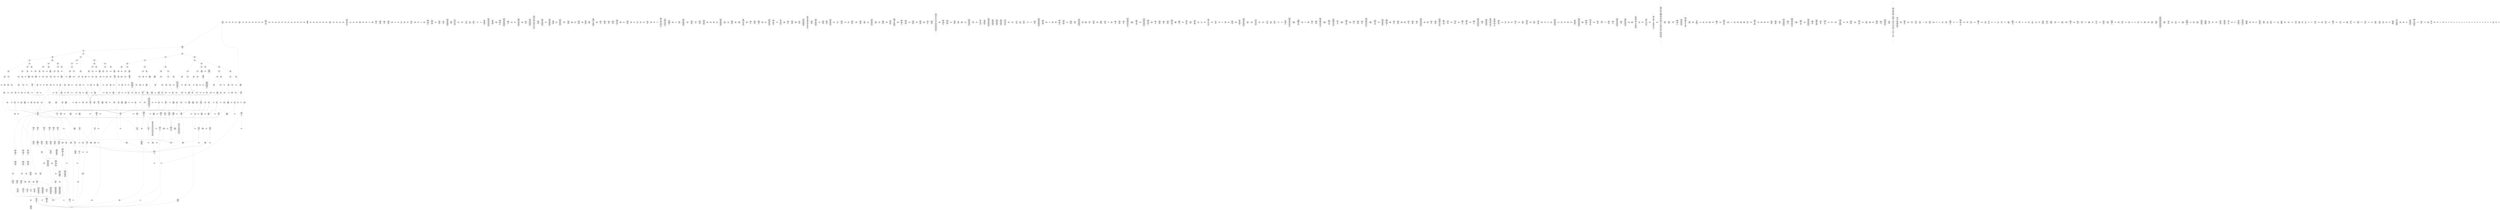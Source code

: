 /* Generated by GvGen v.1.0 (https://www.github.com/stricaud/gvgen) */

digraph G {
compound=true;
   node1 [label="[anywhere]"];
   node2 [label="# 0x0
PUSHX Data
PUSHX Data
MSTORE
PUSHX LogicData
CALLDATASIZE
LT
PUSHX Data
JUMPI
"];
   node3 [label="# 0xd
PUSHX Data
CALLDATALOAD
PUSHX BitData
SHR
PUSHX LogicData
GT
PUSHX Data
JUMPI
"];
   node4 [label="# 0x1e
PUSHX LogicData
GT
PUSHX Data
JUMPI
"];
   node5 [label="# 0x29
PUSHX LogicData
GT
PUSHX Data
JUMPI
"];
   node6 [label="# 0x34
PUSHX LogicData
GT
PUSHX Data
JUMPI
"];
   node7 [label="# 0x3f
PUSHX LogicData
EQ
PUSHX Data
JUMPI
"];
   node8 [label="# 0x4a
PUSHX LogicData
EQ
PUSHX Data
JUMPI
"];
   node9 [label="# 0x55
PUSHX LogicData
EQ
PUSHX Data
JUMPI
"];
   node10 [label="# 0x60
PUSHX LogicData
EQ
PUSHX Data
JUMPI
"];
   node11 [label="# 0x6b
PUSHX LogicData
EQ
PUSHX Data
JUMPI
"];
   node12 [label="# 0x76
PUSHX Data
REVERT
"];
   node13 [label="# 0x7a
JUMPDEST
PUSHX LogicData
EQ
PUSHX Data
JUMPI
"];
   node14 [label="# 0x86
PUSHX LogicData
EQ
PUSHX Data
JUMPI
"];
   node15 [label="# 0x91
PUSHX LogicData
EQ
PUSHX Data
JUMPI
"];
   node16 [label="# 0x9c
PUSHX LogicData
EQ
PUSHX Data
JUMPI
"];
   node17 [label="# 0xa7
PUSHX Data
REVERT
"];
   node18 [label="# 0xab
JUMPDEST
PUSHX LogicData
GT
PUSHX Data
JUMPI
"];
   node19 [label="# 0xb7
PUSHX LogicData
EQ
PUSHX Data
JUMPI
"];
   node20 [label="# 0xc2
PUSHX LogicData
EQ
PUSHX Data
JUMPI
"];
   node21 [label="# 0xcd
PUSHX LogicData
EQ
PUSHX Data
JUMPI
"];
   node22 [label="# 0xd8
PUSHX LogicData
EQ
PUSHX Data
JUMPI
"];
   node23 [label="# 0xe3
PUSHX LogicData
EQ
PUSHX Data
JUMPI
"];
   node24 [label="# 0xee
PUSHX Data
REVERT
"];
   node25 [label="# 0xf2
JUMPDEST
PUSHX LogicData
EQ
PUSHX Data
JUMPI
"];
   node26 [label="# 0xfe
PUSHX LogicData
EQ
PUSHX Data
JUMPI
"];
   node27 [label="# 0x109
PUSHX LogicData
EQ
PUSHX Data
JUMPI
"];
   node28 [label="# 0x114
PUSHX LogicData
EQ
PUSHX Data
JUMPI
"];
   node29 [label="# 0x11f
PUSHX Data
REVERT
"];
   node30 [label="# 0x123
JUMPDEST
PUSHX LogicData
GT
PUSHX Data
JUMPI
"];
   node31 [label="# 0x12f
PUSHX LogicData
GT
PUSHX Data
JUMPI
"];
   node32 [label="# 0x13a
PUSHX LogicData
EQ
PUSHX Data
JUMPI
"];
   node33 [label="# 0x145
PUSHX LogicData
EQ
PUSHX Data
JUMPI
"];
   node34 [label="# 0x150
PUSHX LogicData
EQ
PUSHX Data
JUMPI
"];
   node35 [label="# 0x15b
PUSHX LogicData
EQ
PUSHX Data
JUMPI
"];
   node36 [label="# 0x166
PUSHX LogicData
EQ
PUSHX Data
JUMPI
"];
   node37 [label="# 0x171
PUSHX Data
REVERT
"];
   node38 [label="# 0x175
JUMPDEST
PUSHX LogicData
EQ
PUSHX Data
JUMPI
"];
   node39 [label="# 0x181
PUSHX LogicData
EQ
PUSHX Data
JUMPI
"];
   node40 [label="# 0x18c
PUSHX LogicData
EQ
PUSHX Data
JUMPI
"];
   node41 [label="# 0x197
PUSHX LogicData
EQ
PUSHX Data
JUMPI
"];
   node42 [label="# 0x1a2
PUSHX Data
REVERT
"];
   node43 [label="# 0x1a6
JUMPDEST
PUSHX LogicData
GT
PUSHX Data
JUMPI
"];
   node44 [label="# 0x1b2
PUSHX LogicData
EQ
PUSHX Data
JUMPI
"];
   node45 [label="# 0x1bd
PUSHX LogicData
EQ
PUSHX Data
JUMPI
"];
   node46 [label="# 0x1c8
PUSHX LogicData
EQ
PUSHX Data
JUMPI
"];
   node47 [label="# 0x1d3
PUSHX LogicData
EQ
PUSHX Data
JUMPI
"];
   node48 [label="# 0x1de
PUSHX Data
REVERT
"];
   node49 [label="# 0x1e2
JUMPDEST
PUSHX LogicData
EQ
PUSHX Data
JUMPI
"];
   node50 [label="# 0x1ee
PUSHX LogicData
EQ
PUSHX Data
JUMPI
"];
   node51 [label="# 0x1f9
PUSHX LogicData
EQ
PUSHX Data
JUMPI
"];
   node52 [label="# 0x204
PUSHX LogicData
EQ
PUSHX Data
JUMPI
"];
   node53 [label="# 0x20f
PUSHX Data
REVERT
"];
   node54 [label="# 0x213
JUMPDEST
PUSHX LogicData
GT
PUSHX Data
JUMPI
"];
   node55 [label="# 0x21f
PUSHX LogicData
GT
PUSHX Data
JUMPI
"];
   node56 [label="# 0x22a
PUSHX LogicData
GT
PUSHX Data
JUMPI
"];
   node57 [label="# 0x235
PUSHX LogicData
EQ
PUSHX Data
JUMPI
"];
   node58 [label="# 0x240
PUSHX LogicData
EQ
PUSHX Data
JUMPI
"];
   node59 [label="# 0x24b
PUSHX LogicData
EQ
PUSHX Data
JUMPI
"];
   node60 [label="# 0x256
PUSHX LogicData
EQ
PUSHX Data
JUMPI
"];
   node61 [label="# 0x261
PUSHX LogicData
EQ
PUSHX Data
JUMPI
"];
   node62 [label="# 0x26c
PUSHX Data
REVERT
"];
   node63 [label="# 0x270
JUMPDEST
PUSHX LogicData
EQ
PUSHX Data
JUMPI
"];
   node64 [label="# 0x27c
PUSHX LogicData
EQ
PUSHX Data
JUMPI
"];
   node65 [label="# 0x287
PUSHX LogicData
EQ
PUSHX Data
JUMPI
"];
   node66 [label="# 0x292
PUSHX LogicData
EQ
PUSHX Data
JUMPI
"];
   node67 [label="# 0x29d
PUSHX Data
REVERT
"];
   node68 [label="# 0x2a1
JUMPDEST
PUSHX LogicData
GT
PUSHX Data
JUMPI
"];
   node69 [label="# 0x2ad
PUSHX LogicData
EQ
PUSHX Data
JUMPI
"];
   node70 [label="# 0x2b8
PUSHX LogicData
EQ
PUSHX Data
JUMPI
"];
   node71 [label="# 0x2c3
PUSHX LogicData
EQ
PUSHX Data
JUMPI
"];
   node72 [label="# 0x2ce
PUSHX LogicData
EQ
PUSHX Data
JUMPI
"];
   node73 [label="# 0x2d9
PUSHX Data
REVERT
"];
   node74 [label="# 0x2dd
JUMPDEST
PUSHX LogicData
EQ
PUSHX Data
JUMPI
"];
   node75 [label="# 0x2e9
PUSHX LogicData
EQ
PUSHX Data
JUMPI
"];
   node76 [label="# 0x2f4
PUSHX LogicData
EQ
PUSHX Data
JUMPI
"];
   node77 [label="# 0x2ff
PUSHX LogicData
EQ
PUSHX Data
JUMPI
"];
   node78 [label="# 0x30a
PUSHX Data
REVERT
"];
   node79 [label="# 0x30e
JUMPDEST
PUSHX LogicData
GT
PUSHX Data
JUMPI
"];
   node80 [label="# 0x31a
PUSHX LogicData
GT
PUSHX Data
JUMPI
"];
   node81 [label="# 0x325
PUSHX LogicData
EQ
PUSHX Data
JUMPI
"];
   node82 [label="# 0x330
PUSHX LogicData
EQ
PUSHX Data
JUMPI
"];
   node83 [label="# 0x33b
PUSHX LogicData
EQ
PUSHX Data
JUMPI
"];
   node84 [label="# 0x346
PUSHX LogicData
EQ
PUSHX Data
JUMPI
"];
   node85 [label="# 0x351
PUSHX LogicData
EQ
PUSHX Data
JUMPI
"];
   node86 [label="# 0x35c
PUSHX Data
REVERT
"];
   node87 [label="# 0x360
JUMPDEST
PUSHX LogicData
EQ
PUSHX Data
JUMPI
"];
   node88 [label="# 0x36c
PUSHX LogicData
EQ
PUSHX Data
JUMPI
"];
   node89 [label="# 0x377
PUSHX LogicData
EQ
PUSHX Data
JUMPI
"];
   node90 [label="# 0x382
PUSHX LogicData
EQ
PUSHX Data
JUMPI
"];
   node91 [label="# 0x38d
PUSHX Data
REVERT
"];
   node92 [label="# 0x391
JUMPDEST
PUSHX LogicData
GT
PUSHX Data
JUMPI
"];
   node93 [label="# 0x39d
PUSHX LogicData
EQ
PUSHX Data
JUMPI
"];
   node94 [label="# 0x3a8
PUSHX LogicData
EQ
PUSHX Data
JUMPI
"];
   node95 [label="# 0x3b3
PUSHX LogicData
EQ
PUSHX Data
JUMPI
"];
   node96 [label="# 0x3be
PUSHX LogicData
EQ
PUSHX Data
JUMPI
"];
   node97 [label="# 0x3c9
PUSHX Data
REVERT
"];
   node98 [label="# 0x3cd
JUMPDEST
PUSHX LogicData
EQ
PUSHX Data
JUMPI
"];
   node99 [label="# 0x3d9
PUSHX LogicData
EQ
PUSHX Data
JUMPI
"];
   node100 [label="# 0x3e4
PUSHX LogicData
EQ
PUSHX Data
JUMPI
"];
   node101 [label="# 0x3ef
PUSHX LogicData
EQ
PUSHX Data
JUMPI
"];
   node102 [label="# 0x3fa
JUMPDEST
PUSHX Data
REVERT
"];
   node103 [label="# 0x3ff
JUMPDEST
CALLVALUE
ISZERO
PUSHX Data
JUMPI
"];
   node104 [label="# 0x407
PUSHX Data
REVERT
"];
   node105 [label="# 0x40b
JUMPDEST
PUSHX Data
PUSHX Data
CALLDATASIZE
PUSHX Data
PUSHX Data
JUMP
"];
   node106 [label="# 0x41a
JUMPDEST
PUSHX Data
JUMP
"];
   node107 [label="# 0x41f
JUMPDEST
PUSHX MemData
MLOAD
ISZERO
ISZERO
MSTORE
PUSHX ArithData
ADD
"];
   node108 [label="# 0x42b
JUMPDEST
PUSHX MemData
MLOAD
SUB
RETURN
"];
   node109 [label="# 0x434
JUMPDEST
CALLVALUE
ISZERO
PUSHX Data
JUMPI
"];
   node110 [label="# 0x43c
PUSHX Data
REVERT
"];
   node111 [label="# 0x440
JUMPDEST
PUSHX Data
PUSHX StorData
SLOAD
JUMP
"];
   node112 [label="# 0x44a
JUMPDEST
PUSHX MemData
MLOAD
MSTORE
PUSHX ArithData
ADD
PUSHX Data
JUMP
"];
   node113 [label="# 0x458
JUMPDEST
CALLVALUE
ISZERO
PUSHX Data
JUMPI
"];
   node114 [label="# 0x460
PUSHX Data
REVERT
"];
   node115 [label="# 0x464
JUMPDEST
PUSHX Data
PUSHX Data
CALLDATASIZE
PUSHX Data
PUSHX Data
JUMP
"];
   node116 [label="# 0x473
JUMPDEST
PUSHX Data
JUMP
"];
   node117 [label="# 0x478
JUMPDEST
STOP
"];
   node118 [label="# 0x47a
JUMPDEST
CALLVALUE
ISZERO
PUSHX Data
JUMPI
"];
   node119 [label="# 0x482
PUSHX Data
REVERT
"];
   node120 [label="# 0x486
JUMPDEST
PUSHX Data
PUSHX Data
CALLDATASIZE
PUSHX Data
PUSHX Data
JUMP
"];
   node121 [label="# 0x495
JUMPDEST
PUSHX Data
JUMP
"];
   node122 [label="# 0x49a
JUMPDEST
CALLVALUE
ISZERO
PUSHX Data
JUMPI
"];
   node123 [label="# 0x4a2
PUSHX Data
REVERT
"];
   node124 [label="# 0x4a6
JUMPDEST
PUSHX Data
PUSHX Data
CALLDATASIZE
PUSHX Data
PUSHX Data
JUMP
"];
   node125 [label="# 0x4b5
JUMPDEST
PUSHX Data
JUMP
"];
   node126 [label="# 0x4ba
JUMPDEST
CALLVALUE
ISZERO
PUSHX Data
JUMPI
"];
   node127 [label="# 0x4c2
PUSHX Data
REVERT
"];
   node128 [label="# 0x4c6
JUMPDEST
PUSHX Data
PUSHX Data
JUMP
"];
   node129 [label="# 0x4cf
JUMPDEST
PUSHX MemData
MLOAD
PUSHX Data
PUSHX Data
JUMP
"];
   node130 [label="# 0x4dc
JUMPDEST
CALLVALUE
ISZERO
PUSHX Data
JUMPI
"];
   node131 [label="# 0x4e4
PUSHX Data
REVERT
"];
   node132 [label="# 0x4e8
JUMPDEST
PUSHX Data
PUSHX Data
CALLDATASIZE
PUSHX Data
PUSHX Data
JUMP
"];
   node133 [label="# 0x4f7
JUMPDEST
PUSHX Data
JUMP
"];
   node134 [label="# 0x4fc
JUMPDEST
PUSHX MemData
MLOAD
PUSHX ArithData
PUSHX BitData
PUSHX BitData
SHL
SUB
AND
MSTORE
PUSHX ArithData
ADD
PUSHX Data
JUMP
"];
   node135 [label="# 0x514
JUMPDEST
CALLVALUE
ISZERO
PUSHX Data
JUMPI
"];
   node136 [label="# 0x51c
PUSHX Data
REVERT
"];
   node137 [label="# 0x520
JUMPDEST
PUSHX Data
PUSHX Data
CALLDATASIZE
PUSHX Data
PUSHX Data
JUMP
"];
   node138 [label="# 0x52f
JUMPDEST
PUSHX Data
JUMP
"];
   node139 [label="# 0x534
JUMPDEST
CALLVALUE
ISZERO
PUSHX Data
JUMPI
"];
   node140 [label="# 0x53c
PUSHX Data
REVERT
"];
   node141 [label="# 0x540
JUMPDEST
PUSHX StorData
SLOAD
PUSHX Data
PUSHX ArithData
PUSHX BitData
PUSHX BitData
SHL
SUB
AND
JUMP
"];
   node142 [label="# 0x554
JUMPDEST
PUSHX Data
PUSHX Data
CALLDATASIZE
PUSHX Data
PUSHX Data
JUMP
"];
   node143 [label="# 0x562
JUMPDEST
PUSHX Data
JUMP
"];
   node144 [label="# 0x567
JUMPDEST
CALLVALUE
ISZERO
PUSHX Data
JUMPI
"];
   node145 [label="# 0x56f
PUSHX Data
REVERT
"];
   node146 [label="# 0x573
JUMPDEST
PUSHX StorData
SLOAD
PUSHX Data
JUMP
"];
   node147 [label="# 0x57c
JUMPDEST
CALLVALUE
ISZERO
PUSHX Data
JUMPI
"];
   node148 [label="# 0x584
PUSHX Data
REVERT
"];
   node149 [label="# 0x588
JUMPDEST
PUSHX Data
PUSHX Data
CALLDATASIZE
PUSHX Data
PUSHX Data
JUMP
"];
   node150 [label="# 0x597
JUMPDEST
PUSHX Data
JUMP
"];
   node151 [label="# 0x59c
JUMPDEST
CALLVALUE
ISZERO
PUSHX Data
JUMPI
"];
   node152 [label="# 0x5a4
PUSHX Data
REVERT
"];
   node153 [label="# 0x5a8
JUMPDEST
PUSHX Data
PUSHX StorData
SLOAD
JUMP
"];
   node154 [label="# 0x5b2
JUMPDEST
CALLVALUE
ISZERO
PUSHX Data
JUMPI
"];
   node155 [label="# 0x5ba
PUSHX Data
REVERT
"];
   node156 [label="# 0x5be
JUMPDEST
PUSHX Data
PUSHX StorData
SLOAD
JUMP
"];
   node157 [label="# 0x5c8
JUMPDEST
CALLVALUE
ISZERO
PUSHX Data
JUMPI
"];
   node158 [label="# 0x5d0
PUSHX Data
REVERT
"];
   node159 [label="# 0x5d4
JUMPDEST
PUSHX Data
PUSHX Data
CALLDATASIZE
PUSHX Data
PUSHX Data
JUMP
"];
   node160 [label="# 0x5e3
JUMPDEST
PUSHX Data
JUMP
"];
   node161 [label="# 0x5e8
JUMPDEST
CALLVALUE
ISZERO
PUSHX Data
JUMPI
"];
   node162 [label="# 0x5f0
PUSHX Data
REVERT
"];
   node163 [label="# 0x5f4
JUMPDEST
PUSHX Data
PUSHX Data
CALLDATASIZE
PUSHX Data
PUSHX Data
JUMP
"];
   node164 [label="# 0x603
JUMPDEST
PUSHX Data
JUMP
"];
   node165 [label="# 0x608
JUMPDEST
CALLVALUE
ISZERO
PUSHX Data
JUMPI
"];
   node166 [label="# 0x610
PUSHX Data
REVERT
"];
   node167 [label="# 0x614
JUMPDEST
PUSHX Data
PUSHX Data
CALLDATASIZE
PUSHX Data
PUSHX Data
JUMP
"];
   node168 [label="# 0x623
JUMPDEST
PUSHX Data
JUMP
"];
   node169 [label="# 0x628
JUMPDEST
PUSHX Data
MLOAD
PUSHX ArithData
PUSHX BitData
PUSHX BitData
SHL
SUB
AND
MSTORE
PUSHX ArithData
ADD
MSTORE
ADD
PUSHX Data
JUMP
"];
   node170 [label="# 0x647
JUMPDEST
PUSHX Data
PUSHX Data
CALLDATASIZE
PUSHX Data
PUSHX Data
JUMP
"];
   node171 [label="# 0x655
JUMPDEST
PUSHX Data
JUMP
"];
   node172 [label="# 0x65a
JUMPDEST
CALLVALUE
ISZERO
PUSHX Data
JUMPI
"];
   node173 [label="# 0x662
PUSHX Data
REVERT
"];
   node174 [label="# 0x666
JUMPDEST
PUSHX Data
PUSHX Data
CALLDATASIZE
PUSHX Data
PUSHX Data
JUMP
"];
   node175 [label="# 0x675
JUMPDEST
PUSHX Data
JUMP
"];
   node176 [label="# 0x67a
JUMPDEST
CALLVALUE
ISZERO
PUSHX Data
JUMPI
"];
   node177 [label="# 0x682
PUSHX Data
REVERT
"];
   node178 [label="# 0x686
JUMPDEST
PUSHX Data
PUSHX StorData
SLOAD
PUSHX StorData
SLOAD
PUSHX StorData
SLOAD
PUSHX StorData
SLOAD
PUSHX StorData
SLOAD
PUSHX StorData
SLOAD
PUSHX StorData
SLOAD
PUSHX StorData
SLOAD
PUSHX StorData
SLOAD
PUSHX StorData
SLOAD
PUSHX StorData
SLOAD
PUSHX StorData
SLOAD
PUSHX BitData
AND
PUSHX Data
DIV
AND
PUSHX Data
DIV
AND
JUMP
"];
   node179 [label="# 0x6d3
JUMPDEST
PUSHX Data
MLOAD
ISZERO
ISZERO
MSTORE
ISZERO
ISZERO
PUSHX ArithData
ADD
MSTORE
ISZERO
ISZERO
ADD
MSTORE
PUSHX ArithData
ADD
MSTORE
PUSHX ArithData
ADD
MSTORE
PUSHX ArithData
ADD
MSTORE
PUSHX ArithData
ADD
MSTORE
PUSHX ArithData
ADD
MSTORE
PUSHX ArithData
ADD
MSTORE
PUSHX ArithData
ADD
MSTORE
PUSHX ArithData
ADD
MSTORE
PUSHX ArithData
ADD
MSTORE
PUSHX ArithData
ADD
MSTORE
PUSHX ArithData
ADD
MSTORE
PUSHX ArithData
ADD
PUSHX Data
JUMP
"];
   node180 [label="# 0x743
JUMPDEST
CALLVALUE
ISZERO
PUSHX Data
JUMPI
"];
   node181 [label="# 0x74b
PUSHX Data
REVERT
"];
   node182 [label="# 0x74f
JUMPDEST
PUSHX Data
PUSHX Data
CALLDATASIZE
PUSHX Data
PUSHX Data
JUMP
"];
   node183 [label="# 0x75e
JUMPDEST
PUSHX Data
JUMP
"];
   node184 [label="# 0x763
JUMPDEST
CALLVALUE
ISZERO
PUSHX Data
JUMPI
"];
   node185 [label="# 0x76b
PUSHX Data
REVERT
"];
   node186 [label="# 0x76f
JUMPDEST
PUSHX StorData
SLOAD
PUSHX StorData
SLOAD
PUSHX StorData
SLOAD
PUSHX StorData
SLOAD
PUSHX StorData
SLOAD
PUSHX StorData
SLOAD
PUSHX StorData
SLOAD
PUSHX Data
PUSHX BitData
AND
PUSHX Data
DIV
AND
PUSHX Data
DIV
AND
JUMP
"];
   node187 [label="# 0x7ab
JUMPDEST
PUSHX Data
MLOAD
ISZERO
ISZERO
MSTORE
ISZERO
ISZERO
PUSHX ArithData
ADD
MSTORE
ISZERO
ISZERO
ADD
MSTORE
PUSHX ArithData
ADD
MSTORE
PUSHX ArithData
ADD
MSTORE
PUSHX ArithData
ADD
MSTORE
PUSHX ArithData
ADD
MSTORE
PUSHX ArithData
ADD
MSTORE
PUSHX ArithData
ADD
MSTORE
PUSHX ArithData
ADD
PUSHX Data
JUMP
"];
   node188 [label="# 0x7f7
JUMPDEST
CALLVALUE
ISZERO
PUSHX Data
JUMPI
"];
   node189 [label="# 0x7ff
PUSHX Data
REVERT
"];
   node190 [label="# 0x803
JUMPDEST
PUSHX Data
PUSHX Data
CALLDATASIZE
PUSHX Data
PUSHX Data
JUMP
"];
   node191 [label="# 0x812
JUMPDEST
PUSHX Data
JUMP
"];
   node192 [label="# 0x817
JUMPDEST
CALLVALUE
ISZERO
PUSHX Data
JUMPI
"];
   node193 [label="# 0x81f
PUSHX Data
REVERT
"];
   node194 [label="# 0x823
JUMPDEST
PUSHX StorData
SLOAD
PUSHX Data
PUSHX Data
DIV
PUSHX ArithData
PUSHX BitData
PUSHX BitData
SHL
SUB
AND
JUMP
"];
   node195 [label="# 0x83c
JUMPDEST
CALLVALUE
ISZERO
PUSHX Data
JUMPI
"];
   node196 [label="# 0x844
PUSHX Data
REVERT
"];
   node197 [label="# 0x848
JUMPDEST
PUSHX StorData
SLOAD
PUSHX Data
PUSHX ArithData
PUSHX BitData
PUSHX BitData
SHL
SUB
AND
JUMP
"];
   node198 [label="# 0x85c
JUMPDEST
CALLVALUE
ISZERO
PUSHX Data
JUMPI
"];
   node199 [label="# 0x864
PUSHX Data
REVERT
"];
   node200 [label="# 0x868
JUMPDEST
PUSHX Data
PUSHX Data
JUMP
"];
   node201 [label="# 0x871
JUMPDEST
PUSHX Data
PUSHX Data
CALLDATASIZE
PUSHX Data
PUSHX Data
JUMP
"];
   node202 [label="# 0x87f
JUMPDEST
PUSHX Data
JUMP
"];
   node203 [label="# 0x884
JUMPDEST
CALLVALUE
ISZERO
PUSHX Data
JUMPI
"];
   node204 [label="# 0x88c
PUSHX Data
REVERT
"];
   node205 [label="# 0x890
JUMPDEST
PUSHX Data
PUSHX Data
CALLDATASIZE
PUSHX Data
PUSHX Data
JUMP
"];
   node206 [label="# 0x89f
JUMPDEST
PUSHX Data
JUMP
"];
   node207 [label="# 0x8a4
JUMPDEST
CALLVALUE
ISZERO
PUSHX Data
JUMPI
"];
   node208 [label="# 0x8ac
PUSHX Data
REVERT
"];
   node209 [label="# 0x8b0
JUMPDEST
PUSHX Data
PUSHX Data
JUMP
"];
   node210 [label="# 0x8b9
JUMPDEST
CALLVALUE
ISZERO
PUSHX Data
JUMPI
"];
   node211 [label="# 0x8c1
PUSHX Data
REVERT
"];
   node212 [label="# 0x8c5
JUMPDEST
PUSHX Data
PUSHX Data
CALLDATASIZE
PUSHX Data
PUSHX Data
JUMP
"];
   node213 [label="# 0x8d4
JUMPDEST
PUSHX Data
JUMP
"];
   node214 [label="# 0x8d9
JUMPDEST
CALLVALUE
ISZERO
PUSHX Data
JUMPI
"];
   node215 [label="# 0x8e1
PUSHX Data
REVERT
"];
   node216 [label="# 0x8e5
JUMPDEST
PUSHX Data
PUSHX Data
CALLDATASIZE
PUSHX Data
PUSHX Data
JUMP
"];
   node217 [label="# 0x8f4
JUMPDEST
PUSHX Data
JUMP
"];
   node218 [label="# 0x8f9
JUMPDEST
CALLVALUE
ISZERO
PUSHX Data
JUMPI
"];
   node219 [label="# 0x901
PUSHX Data
REVERT
"];
   node220 [label="# 0x905
JUMPDEST
PUSHX Data
PUSHX Data
CALLDATASIZE
PUSHX Data
PUSHX Data
JUMP
"];
   node221 [label="# 0x914
JUMPDEST
PUSHX Data
JUMP
"];
   node222 [label="# 0x919
JUMPDEST
CALLVALUE
ISZERO
PUSHX Data
JUMPI
"];
   node223 [label="# 0x921
PUSHX Data
REVERT
"];
   node224 [label="# 0x925
JUMPDEST
PUSHX Data
PUSHX Data
CALLDATASIZE
PUSHX Data
PUSHX Data
JUMP
"];
   node225 [label="# 0x934
JUMPDEST
PUSHX Data
JUMP
"];
   node226 [label="# 0x939
JUMPDEST
CALLVALUE
ISZERO
PUSHX Data
JUMPI
"];
   node227 [label="# 0x941
PUSHX Data
REVERT
"];
   node228 [label="# 0x945
JUMPDEST
PUSHX StorData
SLOAD
PUSHX Data
PUSHX BitData
AND
JUMP
"];
   node229 [label="# 0x953
JUMPDEST
CALLVALUE
ISZERO
PUSHX Data
JUMPI
"];
   node230 [label="# 0x95b
PUSHX Data
REVERT
"];
   node231 [label="# 0x95f
JUMPDEST
PUSHX StorData
SLOAD
PUSHX BitData
AND
PUSHX Data
JUMP
"];
   node232 [label="# 0x96b
JUMPDEST
CALLVALUE
ISZERO
PUSHX Data
JUMPI
"];
   node233 [label="# 0x973
PUSHX Data
REVERT
"];
   node234 [label="# 0x977
JUMPDEST
PUSHX Data
PUSHX Data
CALLDATASIZE
PUSHX Data
PUSHX Data
JUMP
"];
   node235 [label="# 0x986
JUMPDEST
PUSHX Data
JUMP
"];
   node236 [label="# 0x98b
JUMPDEST
CALLVALUE
ISZERO
PUSHX Data
JUMPI
"];
   node237 [label="# 0x993
PUSHX Data
REVERT
"];
   node238 [label="# 0x997
JUMPDEST
PUSHX Data
PUSHX Data
JUMP
"];
   node239 [label="# 0x9a0
JUMPDEST
CALLVALUE
ISZERO
PUSHX Data
JUMPI
"];
   node240 [label="# 0x9a8
PUSHX Data
REVERT
"];
   node241 [label="# 0x9ac
JUMPDEST
PUSHX Data
PUSHX Data
JUMP
"];
   node242 [label="# 0x9b5
JUMPDEST
CALLVALUE
ISZERO
PUSHX Data
JUMPI
"];
   node243 [label="# 0x9bd
PUSHX Data
REVERT
"];
   node244 [label="# 0x9c1
JUMPDEST
PUSHX Data
PUSHX Data
CALLDATASIZE
PUSHX Data
PUSHX Data
JUMP
"];
   node245 [label="# 0x9d0
JUMPDEST
PUSHX Data
JUMP
"];
   node246 [label="# 0x9d5
JUMPDEST
CALLVALUE
ISZERO
PUSHX Data
JUMPI
"];
   node247 [label="# 0x9dd
PUSHX Data
REVERT
"];
   node248 [label="# 0x9e1
JUMPDEST
PUSHX Data
PUSHX Data
JUMP
"];
   node249 [label="# 0x9ea
JUMPDEST
CALLVALUE
ISZERO
PUSHX Data
JUMPI
"];
   node250 [label="# 0x9f2
PUSHX Data
REVERT
"];
   node251 [label="# 0x9f6
JUMPDEST
PUSHX Data
PUSHX Data
JUMP
"];
   node252 [label="# 0x9ff
JUMPDEST
CALLVALUE
ISZERO
PUSHX Data
JUMPI
"];
   node253 [label="# 0xa07
PUSHX Data
REVERT
"];
   node254 [label="# 0xa0b
JUMPDEST
PUSHX Data
PUSHX Data
JUMP
"];
   node255 [label="# 0xa14
JUMPDEST
CALLVALUE
ISZERO
PUSHX Data
JUMPI
"];
   node256 [label="# 0xa1c
PUSHX Data
REVERT
"];
   node257 [label="# 0xa20
JUMPDEST
PUSHX Data
PUSHX Data
JUMP
"];
   node258 [label="# 0xa29
JUMPDEST
CALLVALUE
ISZERO
PUSHX Data
JUMPI
"];
   node259 [label="# 0xa31
PUSHX Data
REVERT
"];
   node260 [label="# 0xa35
JUMPDEST
PUSHX Data
PUSHX Data
JUMP
"];
   node261 [label="# 0xa3e
JUMPDEST
CALLVALUE
ISZERO
PUSHX Data
JUMPI
"];
   node262 [label="# 0xa46
PUSHX Data
REVERT
"];
   node263 [label="# 0xa4a
JUMPDEST
PUSHX Data
PUSHX Data
CALLDATASIZE
PUSHX Data
PUSHX Data
JUMP
"];
   node264 [label="# 0xa59
JUMPDEST
PUSHX Data
MSTORE
PUSHX Data
PUSHX Data
MSTORE
PUSHX Data
SHA3
SLOAD
JUMP
"];
   node265 [label="# 0xa6b
JUMPDEST
CALLVALUE
ISZERO
PUSHX Data
JUMPI
"];
   node266 [label="# 0xa73
PUSHX Data
REVERT
"];
   node267 [label="# 0xa77
JUMPDEST
PUSHX Data
PUSHX Data
JUMP
"];
   node268 [label="# 0xa80
JUMPDEST
CALLVALUE
ISZERO
PUSHX Data
JUMPI
"];
   node269 [label="# 0xa88
PUSHX Data
REVERT
"];
   node270 [label="# 0xa8c
JUMPDEST
PUSHX Data
PUSHX Data
JUMP
"];
   node271 [label="# 0xa95
JUMPDEST
CALLVALUE
ISZERO
PUSHX Data
JUMPI
"];
   node272 [label="# 0xa9d
PUSHX Data
REVERT
"];
   node273 [label="# 0xaa1
JUMPDEST
PUSHX Data
PUSHX Data
CALLDATASIZE
PUSHX Data
PUSHX Data
JUMP
"];
   node274 [label="# 0xab0
JUMPDEST
PUSHX Data
JUMP
"];
   node275 [label="# 0xab5
JUMPDEST
CALLVALUE
ISZERO
PUSHX Data
JUMPI
"];
   node276 [label="# 0xabd
PUSHX Data
REVERT
"];
   node277 [label="# 0xac1
JUMPDEST
PUSHX Data
PUSHX Data
CALLDATASIZE
PUSHX Data
PUSHX Data
JUMP
"];
   node278 [label="# 0xad0
JUMPDEST
PUSHX Data
JUMP
"];
   node279 [label="# 0xad5
JUMPDEST
CALLVALUE
ISZERO
PUSHX Data
JUMPI
"];
   node280 [label="# 0xadd
PUSHX Data
REVERT
"];
   node281 [label="# 0xae1
JUMPDEST
PUSHX Data
PUSHX Data
JUMP
"];
   node282 [label="# 0xaea
JUMPDEST
CALLVALUE
ISZERO
PUSHX Data
JUMPI
"];
   node283 [label="# 0xaf2
PUSHX Data
REVERT
"];
   node284 [label="# 0xaf6
JUMPDEST
PUSHX Data
PUSHX Data
CALLDATASIZE
PUSHX Data
PUSHX Data
JUMP
"];
   node285 [label="# 0xb05
JUMPDEST
PUSHX Data
JUMP
"];
   node286 [label="# 0xb0a
JUMPDEST
CALLVALUE
ISZERO
PUSHX Data
JUMPI
"];
   node287 [label="# 0xb12
PUSHX Data
REVERT
"];
   node288 [label="# 0xb16
JUMPDEST
PUSHX Data
PUSHX Data
CALLDATASIZE
PUSHX Data
PUSHX Data
JUMP
"];
   node289 [label="# 0xb25
JUMPDEST
PUSHX Data
JUMP
"];
   node290 [label="# 0xb2a
JUMPDEST
CALLVALUE
ISZERO
PUSHX Data
JUMPI
"];
   node291 [label="# 0xb32
PUSHX Data
REVERT
"];
   node292 [label="# 0xb36
JUMPDEST
PUSHX Data
PUSHX Data
JUMP
"];
   node293 [label="# 0xb3f
JUMPDEST
CALLVALUE
ISZERO
PUSHX Data
JUMPI
"];
   node294 [label="# 0xb47
PUSHX Data
REVERT
"];
   node295 [label="# 0xb4b
JUMPDEST
PUSHX Data
PUSHX Data
CALLDATASIZE
PUSHX Data
PUSHX Data
JUMP
"];
   node296 [label="# 0xb5a
JUMPDEST
PUSHX Data
JUMP
"];
   node297 [label="# 0xb5f
JUMPDEST
CALLVALUE
ISZERO
PUSHX Data
JUMPI
"];
   node298 [label="# 0xb67
PUSHX Data
REVERT
"];
   node299 [label="# 0xb6b
JUMPDEST
PUSHX Data
PUSHX Data
CALLDATASIZE
PUSHX Data
PUSHX Data
JUMP
"];
   node300 [label="# 0xb7a
JUMPDEST
PUSHX Data
JUMP
"];
   node301 [label="# 0xb7f
JUMPDEST
PUSHX MemData
MLOAD
PUSHX Data
PUSHX Data
JUMP
"];
   node302 [label="# 0xb8c
JUMPDEST
CALLVALUE
ISZERO
PUSHX Data
JUMPI
"];
   node303 [label="# 0xb94
PUSHX Data
REVERT
"];
   node304 [label="# 0xb98
JUMPDEST
PUSHX Data
PUSHX Data
CALLDATASIZE
PUSHX Data
PUSHX Data
JUMP
"];
   node305 [label="# 0xba7
JUMPDEST
PUSHX Data
JUMP
"];
   node306 [label="# 0xbac
JUMPDEST
CALLVALUE
ISZERO
PUSHX Data
JUMPI
"];
   node307 [label="# 0xbb4
PUSHX Data
REVERT
"];
   node308 [label="# 0xbb8
JUMPDEST
PUSHX Data
PUSHX Data
JUMP
"];
   node309 [label="# 0xbc1
JUMPDEST
CALLVALUE
ISZERO
PUSHX Data
JUMPI
"];
   node310 [label="# 0xbc9
PUSHX Data
REVERT
"];
   node311 [label="# 0xbcd
JUMPDEST
PUSHX Data
PUSHX Data
CALLDATASIZE
PUSHX Data
PUSHX Data
JUMP
"];
   node312 [label="# 0xbdc
JUMPDEST
PUSHX Data
JUMP
"];
   node313 [label="# 0xbe1
JUMPDEST
CALLVALUE
ISZERO
PUSHX Data
JUMPI
"];
   node314 [label="# 0xbe9
PUSHX Data
REVERT
"];
   node315 [label="# 0xbed
JUMPDEST
PUSHX Data
PUSHX Data
CALLDATASIZE
PUSHX Data
PUSHX Data
JUMP
"];
   node316 [label="# 0xbfc
JUMPDEST
PUSHX Data
JUMP
"];
   node317 [label="# 0xc01
JUMPDEST
CALLVALUE
ISZERO
PUSHX Data
JUMPI
"];
   node318 [label="# 0xc09
PUSHX Data
REVERT
"];
   node319 [label="# 0xc0d
JUMPDEST
PUSHX Data
PUSHX StorData
SLOAD
JUMP
"];
   node320 [label="# 0xc17
JUMPDEST
CALLVALUE
ISZERO
PUSHX Data
JUMPI
"];
   node321 [label="# 0xc1f
PUSHX Data
REVERT
"];
   node322 [label="# 0xc23
JUMPDEST
PUSHX Data
PUSHX StorData
SLOAD
JUMP
"];
   node323 [label="# 0xc2d
JUMPDEST
CALLVALUE
ISZERO
PUSHX Data
JUMPI
"];
   node324 [label="# 0xc35
PUSHX Data
REVERT
"];
   node325 [label="# 0xc39
JUMPDEST
PUSHX Data
PUSHX Data
CALLDATASIZE
PUSHX Data
PUSHX Data
JUMP
"];
   node326 [label="# 0xc48
JUMPDEST
PUSHX Data
JUMP
"];
   node327 [label="# 0xc4d
JUMPDEST
CALLVALUE
ISZERO
PUSHX Data
JUMPI
"];
   node328 [label="# 0xc55
PUSHX Data
REVERT
"];
   node329 [label="# 0xc59
JUMPDEST
PUSHX Data
PUSHX StorData
SLOAD
JUMP
"];
   node330 [label="# 0xc63
JUMPDEST
CALLVALUE
ISZERO
PUSHX Data
JUMPI
"];
   node331 [label="# 0xc6b
PUSHX Data
REVERT
"];
   node332 [label="# 0xc6f
JUMPDEST
PUSHX Data
PUSHX Data
CALLDATASIZE
PUSHX Data
PUSHX Data
JUMP
"];
   node333 [label="# 0xc7e
JUMPDEST
PUSHX ArithData
PUSHX BitData
PUSHX BitData
SHL
SUB
AND
PUSHX Data
MSTORE
PUSHX Data
PUSHX Data
MSTORE
PUSHX Data
SHA3
AND
MSTORE
MSTORE
SHA3
SLOAD
PUSHX BitData
AND
JUMP
"];
   node334 [label="# 0xcac
JUMPDEST
CALLVALUE
ISZERO
PUSHX Data
JUMPI
"];
   node335 [label="# 0xcb4
PUSHX Data
REVERT
"];
   node336 [label="# 0xcb8
JUMPDEST
PUSHX Data
PUSHX Data
CALLDATASIZE
PUSHX Data
PUSHX Data
JUMP
"];
   node337 [label="# 0xcc7
JUMPDEST
PUSHX Data
JUMP
"];
   node338 [label="# 0xccc
JUMPDEST
CALLVALUE
ISZERO
PUSHX Data
JUMPI
"];
   node339 [label="# 0xcd4
PUSHX Data
REVERT
"];
   node340 [label="# 0xcd8
JUMPDEST
PUSHX Data
PUSHX Data
CALLDATASIZE
PUSHX Data
PUSHX Data
JUMP
"];
   node341 [label="# 0xce7
JUMPDEST
PUSHX Data
JUMP
"];
   node342 [label="# 0xcec
JUMPDEST
CALLVALUE
ISZERO
PUSHX Data
JUMPI
"];
   node343 [label="# 0xcf4
PUSHX Data
REVERT
"];
   node344 [label="# 0xcf8
JUMPDEST
PUSHX Data
PUSHX Data
CALLDATASIZE
PUSHX Data
PUSHX Data
JUMP
"];
   node345 [label="# 0xd07
JUMPDEST
PUSHX Data
JUMP
"];
   node346 [label="# 0xd0c
JUMPDEST
CALLVALUE
ISZERO
PUSHX Data
JUMPI
"];
   node347 [label="# 0xd14
PUSHX Data
REVERT
"];
   node348 [label="# 0xd18
JUMPDEST
PUSHX Data
PUSHX Data
JUMP
"];
   node349 [label="# 0xd21
JUMPDEST
PUSHX Data
PUSHX Data
PUSHX Data
JUMP
"];
   node350 [label="# 0xd2c
JUMPDEST
PUSHX Data
JUMPI
"];
   node351 [label="# 0xd32
PUSHX Data
PUSHX Data
JUMP
"];
   node352 [label="# 0xd3b
JUMPDEST
JUMP
"];
   node353 [label="# 0xd41
JUMPDEST
CALLER
PUSHX Data
PUSHX Data
JUMP
"];
   node354 [label="# 0xd4a
JUMPDEST
PUSHX ArithData
PUSHX BitData
PUSHX BitData
SHL
SUB
AND
EQ
PUSHX Data
JUMPI
"];
   node355 [label="# 0xd59
PUSHX MemData
MLOAD
PUSHX BitData
PUSHX BitData
SHL
MSTORE
PUSHX ArithData
ADD
PUSHX Data
PUSHX Data
JUMP
"];
   node356 [label="# 0xd70
JUMPDEST
PUSHX MemData
MLOAD
SUB
REVERT
"];
   node357 [label="# 0xd79
JUMPDEST
PUSHX ArithData
PUSHX BitData
PUSHX BitData
SHL
SUB
AND
PUSHX Data
JUMPI
"];
   node358 [label="# 0xd88
PUSHX MemData
MLOAD
PUSHX BitData
PUSHX BitData
SHL
MSTORE
PUSHX ArithData
ADD
PUSHX Data
PUSHX Data
JUMP
"];
   node359 [label="# 0xd9f
JUMPDEST
PUSHX Data
PUSHX Data
JUMP
"];
   node360 [label="# 0xda9
JUMPDEST
JUMP
"];
   node361 [label="# 0xdad
JUMPDEST
PUSHX Data
"];
   node362 [label="# 0xdb0
JUMPDEST
MLOAD
LT
ISZERO
PUSHX Data
JUMPI
"];
   node363 [label="# 0xdba
PUSHX Data
MLOAD
LT
PUSHX Data
JUMPI
"];
   node364 [label="# 0xdc9
PUSHX Data
PUSHX Data
JUMP
"];
   node365 [label="# 0xdd0
JUMPDEST
PUSHX ArithData
MUL
PUSHX ArithData
ADD
ADD
MLOAD
PUSHX Data
JUMP
"];
   node366 [label="# 0xddd
JUMPDEST
PUSHX Data
PUSHX Data
JUMP
"];
   node367 [label="# 0xde7
JUMPDEST
PUSHX Data
JUMP
"];
   node368 [label="# 0xdef
JUMPDEST
JUMP
"];
   node369 [label="# 0xdf5
JUMPDEST
PUSHX Data
PUSHX Data
JUMP
"];
   node370 [label="# 0xdfd
JUMPDEST
PUSHX ArithData
PUSHX BitData
PUSHX BitData
SHL
SUB
AND
CALLER
PUSHX ArithData
PUSHX BitData
PUSHX BitData
SHL
SUB
AND
EQ
PUSHX Data
JUMPI
"];
   node371 [label="# 0xe17
PUSHX StorData
SLOAD
PUSHX ArithData
PUSHX BitData
PUSHX BitData
SHL
SUB
AND
CALLER
PUSHX ArithData
PUSHX BitData
PUSHX BitData
SHL
SUB
AND
EQ
"];
   node372 [label="# 0xe2f
JUMPDEST
PUSHX Data
JUMPI
"];
   node373 [label="# 0xe34
PUSHX MemData
MLOAD
PUSHX BitData
PUSHX BitData
SHL
MSTORE
PUSHX ArithData
ADD
PUSHX Data
PUSHX Data
JUMP
"];
   node374 [label="# 0xe4b
JUMPDEST
PUSHX StorData
SLOAD
PUSHX Data
DIV
PUSHX BitData
AND
ISZERO
PUSHX Data
JUMPI
"];
   node375 [label="# 0xe5c
PUSHX MemData
MLOAD
PUSHX BitData
PUSHX BitData
SHL
MSTORE
PUSHX Data
PUSHX ArithData
ADD
MSTORE
PUSHX Data
PUSHX ArithData
ADD
MSTORE
PUSHX BitData
PUSHX BitData
SHL
PUSHX ArithData
ADD
MSTORE
PUSHX ArithData
ADD
PUSHX Data
JUMP
"];
   node376 [label="# 0xe9c
JUMPDEST
PUSHX Data
SSTORE
PUSHX Data
SSTORE
PUSHX Data
SSTORE
JUMP
"];
   node377 [label="# 0xeaa
JUMPDEST
PUSHX Data
PUSHX StorData
SLOAD
PUSHX Data
PUSHX Data
JUMP
"];
   node378 [label="# 0xeb9
JUMPDEST
PUSHX ArithData
ADD
PUSHX ArithData
DIV
MUL
PUSHX ArithData
ADD
PUSHX MemData
MLOAD
ADD
PUSHX Data
MSTORE
MSTORE
PUSHX ArithData
ADD
SLOAD
PUSHX Data
PUSHX Data
JUMP
"];
   node379 [label="# 0xee5
JUMPDEST
ISZERO
PUSHX Data
JUMPI
"];
   node380 [label="# 0xeec
PUSHX LogicData
LT
PUSHX Data
JUMPI
"];
   node381 [label="# 0xef4
PUSHX ArithData
SLOAD
DIV
MUL
MSTORE
PUSHX ArithData
ADD
PUSHX Data
JUMP
"];
   node382 [label="# 0xf07
JUMPDEST
ADD
PUSHX Data
MSTORE
PUSHX Data
PUSHX Data
SHA3
"];
   node383 [label="# 0xf15
JUMPDEST
SLOAD
MSTORE
PUSHX ArithData
ADD
PUSHX ArithData
ADD
GT
PUSHX Data
JUMPI
"];
   node384 [label="# 0xf29
SUB
PUSHX BitData
AND
ADD
"];
   node385 [label="# 0xf32
JUMPDEST
JUMP
"];
   node386 [label="# 0xf3c
JUMPDEST
PUSHX Data
MSTORE
PUSHX Data
PUSHX Data
MSTORE
PUSHX Data
SHA3
SLOAD
PUSHX ArithData
PUSHX BitData
PUSHX BitData
SHL
SUB
AND
PUSHX Data
JUMPI
"];
   node387 [label="# 0xf59
PUSHX MemData
MLOAD
PUSHX BitData
PUSHX BitData
SHL
MSTORE
PUSHX Data
PUSHX ArithData
ADD
MSTORE
PUSHX Data
PUSHX ArithData
ADD
MSTORE
PUSHX Data
PUSHX ArithData
ADD
MSTORE
PUSHX BitData
PUSHX BitData
SHL
PUSHX ArithData
ADD
MSTORE
PUSHX ArithData
ADD
PUSHX Data
JUMP
"];
   node388 [label="# 0xfb5
JUMPDEST
PUSHX Data
MSTORE
PUSHX Data
PUSHX Data
MSTORE
PUSHX Data
SHA3
SLOAD
PUSHX ArithData
PUSHX BitData
PUSHX BitData
SHL
SUB
AND
JUMP
"];
   node389 [label="# 0xfd1
JUMPDEST
PUSHX Data
PUSHX Data
PUSHX Data
JUMP
"];
   node390 [label="# 0xfdc
JUMPDEST
PUSHX ArithData
PUSHX BitData
PUSHX BitData
SHL
SUB
AND
PUSHX ArithData
PUSHX BitData
PUSHX BitData
SHL
SUB
AND
EQ
ISZERO
PUSHX Data
JUMPI
"];
   node391 [label="# 0xff9
PUSHX MemData
MLOAD
PUSHX BitData
PUSHX BitData
SHL
MSTORE
PUSHX Data
PUSHX ArithData
ADD
MSTORE
PUSHX Data
PUSHX ArithData
ADD
MSTORE
PUSHX Data
PUSHX ArithData
ADD
MSTORE
PUSHX BitData
PUSHX BitData
SHL
PUSHX ArithData
ADD
MSTORE
PUSHX ArithData
ADD
PUSHX Data
JUMP
"];
   node392 [label="# 0x104a
JUMPDEST
CALLER
PUSHX ArithData
PUSHX BitData
PUSHX BitData
SHL
SUB
AND
EQ
PUSHX Data
JUMPI
"];
   node393 [label="# 0x105c
PUSHX Data
CALLER
PUSHX Data
JUMP
"];
   node394 [label="# 0x1066
JUMPDEST
PUSHX Data
JUMPI
"];
   node395 [label="# 0x106b
PUSHX MemData
MLOAD
PUSHX BitData
PUSHX BitData
SHL
MSTORE
PUSHX Data
PUSHX ArithData
ADD
MSTORE
PUSHX Data
PUSHX ArithData
ADD
MSTORE
PUSHX Data
PUSHX ArithData
ADD
MSTORE
PUSHX Data
PUSHX ArithData
ADD
MSTORE
PUSHX ArithData
ADD
PUSHX Data
JUMP
"];
   node396 [label="# 0x10d8
JUMPDEST
PUSHX Data
PUSHX Data
JUMP
"];
   node397 [label="# 0x10e2
JUMPDEST
JUMP
"];
   node398 [label="# 0x10e7
JUMPDEST
PUSHX StorData
SLOAD
PUSHX Data
DIV
PUSHX BitData
AND
PUSHX Data
JUMPI
"];
   node399 [label="# 0x10f8
PUSHX MemData
MLOAD
PUSHX BitData
PUSHX BitData
SHL
MSTORE
PUSHX Data
PUSHX ArithData
ADD
MSTORE
PUSHX Data
PUSHX ArithData
ADD
MSTORE
PUSHX BitData
PUSHX BitData
SHL
PUSHX ArithData
ADD
MSTORE
PUSHX ArithData
ADD
PUSHX Data
JUMP
"];
   node400 [label="# 0x1138
JUMPDEST
PUSHX Data
MLOAD
PUSHX ArithData
ADD
MSTORE
ADDRESS
PUSHX BitData
SHL
PUSHX BitData
NOT
AND
ADD
MSTORE
PUSHX BitData
PUSHX BitData
SHL
PUSHX ArithData
ADD
MSTORE
CALLER
SHL
AND
PUSHX ArithData
ADD
MSTORE
PUSHX ArithData
ADD
MSTORE
PUSHX ArithData
ADD
MSTORE
MLOAD
SUB
ADD
MSTORE
PUSHX ArithData
ADD
MSTORE
MLOAD
ADD
SHA3
PUSHX StorData
SLOAD
EQ
PUSHX Data
JUMPI
"];
   node401 [label="# 0x11a4
PUSHX MemData
MLOAD
PUSHX BitData
PUSHX BitData
SHL
MSTORE
PUSHX ArithData
ADD
PUSHX Data
PUSHX Data
JUMP
"];
   node402 [label="# 0x11bb
JUMPDEST
PUSHX Data
PUSHX ArithData
MUL
PUSHX ArithData
ADD
PUSHX MemData
MLOAD
ADD
PUSHX Data
MSTORE
MSTORE
PUSHX ArithData
ADD
PUSHX ArithData
MUL
CALLDATACOPY
PUSHX Data
ADD
MSTORE
PUSHX StorData
SLOAD
PUSHX Data
JUMP
"];
   node403 [label="# 0x11fc
JUMPDEST
PUSHX Data
JUMPI
"];
   node404 [label="# 0x1201
PUSHX MemData
MLOAD
PUSHX BitData
PUSHX BitData
SHL
MSTORE
PUSHX Data
PUSHX ArithData
ADD
MSTORE
PUSHX Data
PUSHX ArithData
ADD
MSTORE
PUSHX BitData
PUSHX BitData
SHL
PUSHX ArithData
ADD
MSTORE
PUSHX ArithData
ADD
PUSHX Data
JUMP
"];
   node405 [label="# 0x1241
JUMPDEST
PUSHX Data
MSTORE
PUSHX Data
PUSHX Data
MSTORE
PUSHX Data
SHA3
SLOAD
PUSHX Data
PUSHX Data
JUMP
"];
   node406 [label="# 0x125d
JUMPDEST
GT
ISZERO
PUSHX Data
JUMPI
"];
   node407 [label="# 0x1264
PUSHX MemData
MLOAD
PUSHX BitData
PUSHX BitData
SHL
MSTORE
PUSHX Data
PUSHX ArithData
ADD
MSTORE
PUSHX Data
PUSHX ArithData
ADD
MSTORE
PUSHX Data
PUSHX ArithData
ADD
MSTORE
PUSHX ArithData
ADD
PUSHX Data
JUMP
"];
   node408 [label="# 0x12ab
JUMPDEST
PUSHX LogicData
GT
PUSHX Data
JUMPI
"];
   node409 [label="# 0x12b4
PUSHX MemData
MLOAD
PUSHX BitData
PUSHX BitData
SHL
MSTORE
PUSHX ArithData
ADD
PUSHX Data
PUSHX Data
JUMP
"];
   node410 [label="# 0x12cb
JUMPDEST
CALLVALUE
PUSHX Data
PUSHX Data
JUMP
"];
   node411 [label="# 0x12d6
JUMPDEST
GT
ISZERO
PUSHX Data
JUMPI
"];
   node412 [label="# 0x12dd
PUSHX MemData
MLOAD
PUSHX BitData
PUSHX BitData
SHL
MSTORE
PUSHX ArithData
ADD
PUSHX Data
PUSHX Data
JUMP
"];
   node413 [label="# 0x12f4
JUMPDEST
PUSHX Data
PUSHX Data
JUMP
"];
   node414 [label="# 0x12fe
JUMPDEST
PUSHX Data
MSTORE
PUSHX Data
PUSHX Data
MSTORE
PUSHX Data
SHA3
SLOAD
PUSHX Data
PUSHX Data
JUMP
"];
   node415 [label="# 0x131c
JUMPDEST
SSTORE
PUSHX StorData
PUSHX Data
SLOAD
PUSHX Data
PUSHX Data
JUMP
"];
   node416 [label="# 0x1335
JUMPDEST
SSTORE
PUSHX Data
MLOAD
PUSHX ArithData
PUSHX BitData
PUSHX BitData
SHL
SUB
AND
MSTORE
PUSHX ArithData
ADD
MSTORE
ADD
MSTORE
CALLVALUE
PUSHX ArithData
ADD
MSTORE
PUSHX Data
PUSHX ArithData
ADD
PUSHX MemData
MLOAD
SUB
LOGX
JUMP
"];
   node417 [label="# 0x1394
JUMPDEST
CALLER
PUSHX Data
PUSHX Data
JUMP
"];
   node418 [label="# 0x139d
JUMPDEST
PUSHX ArithData
PUSHX BitData
PUSHX BitData
SHL
SUB
AND
EQ
PUSHX Data
JUMPI
"];
   node419 [label="# 0x13ac
PUSHX MemData
MLOAD
PUSHX BitData
PUSHX BitData
SHL
MSTORE
PUSHX ArithData
ADD
PUSHX Data
PUSHX Data
JUMP
"];
   node420 [label="# 0x13c3
JUMPDEST
PUSHX ArithData
PUSHX BitData
PUSHX BitData
SHL
SUB
AND
PUSHX Data
JUMPI
"];
   node421 [label="# 0x13d2
PUSHX MemData
MLOAD
PUSHX BitData
PUSHX BitData
SHL
MSTORE
PUSHX ArithData
ADD
PUSHX Data
PUSHX Data
JUMP
"];
   node422 [label="# 0x13e9
JUMPDEST
PUSHX StorData
SLOAD
PUSHX ArithData
PUSHX BitData
PUSHX BitData
SHL
SUB
NOT
AND
PUSHX ArithData
PUSHX BitData
PUSHX BitData
SHL
SUB
AND
OR
SSTORE
JUMP
"];
   node423 [label="# 0x140b
JUMPDEST
PUSHX Data
CALLER
PUSHX Data
JUMP
"];
   node424 [label="# 0x1415
JUMPDEST
PUSHX Data
JUMPI
"];
   node425 [label="# 0x141a
PUSHX MemData
MLOAD
PUSHX BitData
PUSHX BitData
SHL
MSTORE
PUSHX ArithData
ADD
PUSHX Data
PUSHX Data
JUMP
"];
   node426 [label="# 0x1431
JUMPDEST
PUSHX Data
PUSHX Data
JUMP
"];
   node427 [label="# 0x143c
JUMPDEST
PUSHX Data
"];
   node428 [label="# 0x143f
JUMPDEST
MLOAD
LT
ISZERO
PUSHX Data
JUMPI
"];
   node429 [label="# 0x1449
PUSHX Data
MLOAD
LT
PUSHX Data
JUMPI
"];
   node430 [label="# 0x1458
PUSHX Data
PUSHX Data
JUMP
"];
   node431 [label="# 0x145f
JUMPDEST
PUSHX ArithData
MUL
PUSHX ArithData
ADD
ADD
MLOAD
PUSHX Data
JUMP
"];
   node432 [label="# 0x146d
JUMPDEST
PUSHX Data
PUSHX Data
JUMP
"];
   node433 [label="# 0x1477
JUMPDEST
PUSHX Data
JUMP
"];
   node434 [label="# 0x147f
JUMPDEST
JUMP
"];
   node435 [label="# 0x1486
JUMPDEST
PUSHX Data
MSTORE
PUSHX Data
PUSHX ArithData
MSTORE
PUSHX Data
SHA3
MLOAD
ADD
MSTORE
SLOAD
PUSHX ArithData
PUSHX BitData
PUSHX BitData
SHL
SUB
AND
MSTORE
PUSHX BitData
PUSHX BitData
SHL
DIV
PUSHX ArithData
PUSHX BitData
PUSHX BitData
SHL
SUB
AND
ADD
MSTORE
PUSHX Data
JUMPI
"];
   node436 [label="# 0x14cc
PUSHX Data
MLOAD
ADD
MSTORE
PUSHX StorData
SLOAD
PUSHX ArithData
PUSHX BitData
PUSHX BitData
SHL
SUB
AND
MSTORE
PUSHX BitData
PUSHX BitData
SHL
DIV
PUSHX ArithData
PUSHX BitData
PUSHX BitData
SHL
SUB
AND
PUSHX ArithData
ADD
MSTORE
"];
   node437 [label="# 0x14fb
JUMPDEST
PUSHX ArithData
ADD
MLOAD
PUSHX Data
PUSHX Data
PUSHX Data
PUSHX ArithData
PUSHX BitData
PUSHX BitData
SHL
SUB
AND
PUSHX Data
JUMP
"];
   node438 [label="# 0x151a
JUMPDEST
PUSHX Data
PUSHX Data
JUMP
"];
   node439 [label="# 0x1524
JUMPDEST
MLOAD
"];
   node440 [label="# 0x152d
JUMPDEST
JUMP
"];
   node441 [label="# 0x1534
JUMPDEST
PUSHX StorData
SLOAD
PUSHX BitData
AND
PUSHX Data
JUMPI
"];
   node442 [label="# 0x153f
PUSHX MemData
MLOAD
PUSHX BitData
PUSHX BitData
SHL
MSTORE
PUSHX Data
PUSHX ArithData
ADD
MSTORE
PUSHX Data
PUSHX ArithData
ADD
MSTORE
PUSHX BitData
PUSHX BitData
SHL
PUSHX ArithData
ADD
MSTORE
PUSHX ArithData
ADD
PUSHX Data
JUMP
"];
   node443 [label="# 0x157e
JUMPDEST
PUSHX LogicData
GT
PUSHX Data
JUMPI
"];
   node444 [label="# 0x1587
PUSHX MemData
MLOAD
PUSHX BitData
PUSHX BitData
SHL
MSTORE
PUSHX ArithData
ADD
PUSHX Data
PUSHX Data
JUMP
"];
   node445 [label="# 0x159e
JUMPDEST
PUSHX StorData
SLOAD
GT
ISZERO
PUSHX Data
JUMPI
"];
   node446 [label="# 0x15a9
PUSHX MemData
MLOAD
PUSHX BitData
PUSHX BitData
SHL
MSTORE
PUSHX ArithData
ADD
PUSHX Data
PUSHX Data
JUMP
"];
   node447 [label="# 0x15c0
JUMPDEST
PUSHX ArithData
PUSHX ArithData
ADD
SLOAD
PUSHX StorData
SLOAD
PUSHX StorData
SLOAD
PUSHX StorData
SLOAD
PUSHX StorData
SLOAD
PUSHX Data
PUSHX Data
JUMP
"];
   node448 [label="# 0x15dd
JUMPDEST
PUSHX Data
PUSHX Data
JUMP
"];
   node449 [label="# 0x15e7
JUMPDEST
PUSHX Data
PUSHX Data
JUMP
"];
   node450 [label="# 0x15f1
JUMPDEST
PUSHX Data
PUSHX Data
JUMP
"];
   node451 [label="# 0x15fb
JUMPDEST
GT
ISZERO
PUSHX Data
JUMPI
"];
   node452 [label="# 0x1602
PUSHX MemData
MLOAD
PUSHX BitData
PUSHX BitData
SHL
MSTORE
PUSHX Data
PUSHX ArithData
ADD
MSTORE
PUSHX Data
PUSHX ArithData
ADD
MSTORE
PUSHX BitData
PUSHX BitData
SHL
PUSHX ArithData
ADD
MSTORE
PUSHX ArithData
ADD
PUSHX Data
JUMP
"];
   node453 [label="# 0x1641
JUMPDEST
PUSHX StorData
SLOAD
CALLVALUE
PUSHX Data
PUSHX Data
JUMP
"];
   node454 [label="# 0x1651
JUMPDEST
GT
ISZERO
PUSHX Data
JUMPI
"];
   node455 [label="# 0x1658
PUSHX MemData
MLOAD
PUSHX BitData
PUSHX BitData
SHL
MSTORE
PUSHX ArithData
ADD
PUSHX Data
PUSHX Data
JUMP
"];
   node456 [label="# 0x166f
JUMPDEST
CALLER
PUSHX Data
PUSHX Data
JUMP
"];
   node457 [label="# 0x167a
JUMPDEST
PUSHX StorData
PUSHX Data
SLOAD
PUSHX Data
PUSHX Data
JUMP
"];
   node458 [label="# 0x168c
JUMPDEST
SSTORE
PUSHX Data
MLOAD
PUSHX ArithData
PUSHX BitData
PUSHX BitData
SHL
SUB
AND
MSTORE
PUSHX ArithData
ADD
MSTORE
CALLVALUE
ADD
MSTORE
MLOAD
PUSHX Data
SUB
PUSHX ArithData
ADD
LOGX
JUMP
"];
   node459 [label="# 0x16dd
JUMPDEST
CALLER
PUSHX Data
PUSHX Data
JUMP
"];
   node460 [label="# 0x16e6
JUMPDEST
PUSHX ArithData
PUSHX BitData
PUSHX BitData
SHL
SUB
AND
EQ
PUSHX Data
JUMPI
"];
   node461 [label="# 0x16f5
PUSHX MemData
MLOAD
PUSHX BitData
PUSHX BitData
SHL
MSTORE
PUSHX ArithData
ADD
PUSHX Data
PUSHX Data
JUMP
"];
   node462 [label="# 0x170c
JUMPDEST
PUSHX StorData
SLOAD
PUSHX Data
PUSHX ArithData
PUSHX BitData
PUSHX BitData
SHL
SUB
AND
PUSHX Data
JUMP
"];
   node463 [label="# 0x1722
JUMPDEST
JUMP
"];
   node464 [label="# 0x1725
JUMPDEST
PUSHX Data
PUSHX Data
PUSHX Data
JUMP
"];
   node465 [label="# 0x1730
JUMPDEST
LT
PUSHX Data
JUMPI
"];
   node466 [label="# 0x1737
PUSHX MemData
MLOAD
PUSHX BitData
PUSHX BitData
SHL
MSTORE
PUSHX Data
PUSHX ArithData
ADD
MSTORE
PUSHX Data
PUSHX ArithData
ADD
MSTORE
PUSHX Data
PUSHX ArithData
ADD
MSTORE
PUSHX ArithData
ADD
PUSHX Data
JUMP
"];
   node467 [label="# 0x177e
JUMPDEST
PUSHX ArithData
PUSHX BitData
PUSHX BitData
SHL
SUB
AND
PUSHX Data
MSTORE
PUSHX Data
PUSHX Data
MSTORE
PUSHX Data
SHA3
SLOAD
LT
PUSHX Data
JUMPI
"];
   node468 [label="# 0x17a1
PUSHX Data
PUSHX Data
JUMP
"];
   node469 [label="# 0x17a8
JUMPDEST
PUSHX Data
MSTORE
PUSHX Data
SHA3
PUSHX Data
DIV
ADD
SLOAD
PUSHX BitData
AND
PUSHX ArithData
MUL
PUSHX ArithData
EXP
DIV
PUSHX BitData
AND
JUMP
"];
   node470 [label="# 0x17d3
JUMPDEST
CALLER
PUSHX Data
PUSHX Data
JUMP
"];
   node471 [label="# 0x17dc
JUMPDEST
PUSHX ArithData
PUSHX BitData
PUSHX BitData
SHL
SUB
AND
EQ
PUSHX Data
JUMPI
"];
   node472 [label="# 0x17eb
PUSHX MemData
MLOAD
PUSHX BitData
PUSHX BitData
SHL
MSTORE
PUSHX ArithData
ADD
PUSHX Data
PUSHX Data
JUMP
"];
   node473 [label="# 0x1802
JUMPDEST
PUSHX Data
PUSHX Data
PUSHX Data
JUMP
"];
   node474 [label="# 0x180e
JUMPDEST
CALLER
PUSHX Data
PUSHX Data
JUMP
"];
   node475 [label="# 0x1817
JUMPDEST
PUSHX ArithData
PUSHX BitData
PUSHX BitData
SHL
SUB
AND
EQ
PUSHX Data
JUMPI
"];
   node476 [label="# 0x1826
PUSHX MemData
MLOAD
PUSHX BitData
PUSHX BitData
SHL
MSTORE
PUSHX ArithData
ADD
PUSHX Data
PUSHX Data
JUMP
"];
   node477 [label="# 0x183d
JUMPDEST
PUSHX StorData
SLOAD
SELFBALANCE
PUSHX Data
PUSHX ArithData
PUSHX BitData
PUSHX BitData
SHL
SUB
AND
PUSHX Data
JUMP
"];
   node478 [label="# 0x1855
JUMPDEST
PUSHX StorData
SLOAD
PUSHX Data
DIV
PUSHX BitData
AND
PUSHX Data
JUMPI
"];
   node479 [label="# 0x1865
PUSHX MemData
MLOAD
PUSHX BitData
PUSHX BitData
SHL
MSTORE
PUSHX Data
PUSHX ArithData
ADD
MSTORE
PUSHX Data
PUSHX ArithData
ADD
MSTORE
PUSHX BitData
PUSHX BitData
SHL
PUSHX ArithData
ADD
MSTORE
PUSHX ArithData
ADD
PUSHX Data
JUMP
"];
   node480 [label="# 0x18a5
JUMPDEST
PUSHX Data
MLOAD
PUSHX ArithData
ADD
MSTORE
ADDRESS
PUSHX BitData
SHL
PUSHX BitData
NOT
AND
ADD
MSTORE
PUSHX BitData
PUSHX BitData
SHL
PUSHX ArithData
ADD
MSTORE
CALLER
SHL
AND
PUSHX ArithData
ADD
MSTORE
PUSHX ArithData
ADD
MSTORE
MLOAD
SUB
ADD
MSTORE
PUSHX ArithData
ADD
MSTORE
MLOAD
ADD
SHA3
PUSHX StorData
SLOAD
EQ
PUSHX Data
JUMPI
"];
   node481 [label="# 0x190a
PUSHX MemData
MLOAD
PUSHX BitData
PUSHX BitData
SHL
MSTORE
PUSHX ArithData
ADD
PUSHX Data
PUSHX Data
JUMP
"];
   node482 [label="# 0x1921
JUMPDEST
PUSHX Data
PUSHX ArithData
MUL
PUSHX ArithData
ADD
PUSHX MemData
MLOAD
ADD
PUSHX Data
MSTORE
MSTORE
PUSHX ArithData
ADD
PUSHX ArithData
MUL
CALLDATACOPY
PUSHX Data
ADD
MSTORE
PUSHX StorData
SLOAD
PUSHX Data
JUMP
"];
   node483 [label="# 0x1962
JUMPDEST
PUSHX Data
JUMPI
"];
   node484 [label="# 0x1967
PUSHX MemData
MLOAD
PUSHX BitData
PUSHX BitData
SHL
MSTORE
PUSHX ArithData
ADD
PUSHX Data
PUSHX Data
JUMP
"];
   node485 [label="# 0x197e
JUMPDEST
PUSHX Data
MSTORE
PUSHX Data
PUSHX Data
MSTORE
PUSHX Data
SHA3
SLOAD
ISZERO
PUSHX Data
JUMPI
"];
   node486 [label="# 0x1993
PUSHX MemData
MLOAD
PUSHX BitData
PUSHX BitData
SHL
MSTORE
PUSHX Data
PUSHX ArithData
ADD
MSTORE
PUSHX Data
PUSHX ArithData
ADD
MSTORE
PUSHX Data
PUSHX ArithData
ADD
MSTORE
PUSHX ArithData
ADD
PUSHX Data
JUMP
"];
   node487 [label="# 0x19da
JUMPDEST
PUSHX Data
JUMPI
"];
   node488 [label="# 0x19e0
PUSHX StorData
SLOAD
GT
ISZERO
PUSHX Data
JUMPI
"];
   node489 [label="# 0x19ea
PUSHX MemData
MLOAD
PUSHX BitData
PUSHX BitData
SHL
MSTORE
PUSHX ArithData
ADD
PUSHX Data
PUSHX Data
JUMP
"];
   node490 [label="# 0x1a01
JUMPDEST
PUSHX Data
JUMP
"];
   node491 [label="# 0x1a06
JUMPDEST
GT
ISZERO
PUSHX Data
JUMPI
"];
   node492 [label="# 0x1a0f
PUSHX MemData
MLOAD
PUSHX BitData
PUSHX BitData
SHL
MSTORE
PUSHX ArithData
ADD
PUSHX Data
PUSHX Data
JUMP
"];
   node493 [label="# 0x1a26
JUMPDEST
PUSHX LogicData
GT
PUSHX Data
JUMPI
"];
   node494 [label="# 0x1a2f
PUSHX MemData
MLOAD
PUSHX BitData
PUSHX BitData
SHL
MSTORE
PUSHX ArithData
ADD
PUSHX Data
PUSHX Data
JUMP
"];
   node495 [label="# 0x1a46
JUMPDEST
PUSHX StorData
SLOAD
PUSHX StorData
SLOAD
PUSHX Data
PUSHX Data
JUMP
"];
   node496 [label="# 0x1a57
JUMPDEST
GT
ISZERO
PUSHX Data
JUMPI
"];
   node497 [label="# 0x1a5e
PUSHX MemData
MLOAD
PUSHX BitData
PUSHX BitData
SHL
MSTORE
PUSHX Data
PUSHX ArithData
ADD
MSTORE
PUSHX Data
PUSHX ArithData
ADD
MSTORE
PUSHX Data
PUSHX ArithData
ADD
MSTORE
PUSHX ArithData
ADD
PUSHX Data
JUMP
"];
   node498 [label="# 0x1aa5
JUMPDEST
PUSHX StorData
SLOAD
CALLVALUE
PUSHX Data
PUSHX Data
JUMP
"];
   node499 [label="# 0x1ab5
JUMPDEST
GT
ISZERO
PUSHX Data
JUMPI
"];
   node500 [label="# 0x1abc
PUSHX MemData
MLOAD
PUSHX BitData
PUSHX BitData
SHL
MSTORE
PUSHX ArithData
ADD
PUSHX Data
PUSHX Data
JUMP
"];
   node501 [label="# 0x1ad3
JUMPDEST
PUSHX Data
PUSHX Data
JUMP
"];
   node502 [label="# 0x1add
JUMPDEST
PUSHX Data
MSTORE
PUSHX Data
PUSHX Data
MSTORE
PUSHX Data
SHA3
SSTORE
PUSHX StorData
SLOAD
PUSHX Data
PUSHX Data
JUMP
"];
   node503 [label="# 0x1b00
JUMPDEST
SSTORE
PUSHX Data
MLOAD
PUSHX ArithData
PUSHX BitData
PUSHX BitData
SHL
SUB
AND
MSTORE
PUSHX ArithData
ADD
MSTORE
ADD
MSTORE
CALLVALUE
PUSHX ArithData
ADD
MSTORE
PUSHX Data
PUSHX ArithData
ADD
PUSHX MemData
MLOAD
SUB
LOGX
JUMP
"];
   node504 [label="# 0x1b5e
JUMPDEST
PUSHX Data
PUSHX Data
JUMP
"];
   node505 [label="# 0x1b66
JUMPDEST
PUSHX ArithData
PUSHX BitData
PUSHX BitData
SHL
SUB
AND
CALLER
PUSHX ArithData
PUSHX BitData
PUSHX BitData
SHL
SUB
AND
EQ
PUSHX Data
JUMPI
"];
   node506 [label="# 0x1b80
PUSHX StorData
SLOAD
PUSHX ArithData
PUSHX BitData
PUSHX BitData
SHL
SUB
AND
CALLER
PUSHX ArithData
PUSHX BitData
PUSHX BitData
SHL
SUB
AND
EQ
"];
   node507 [label="# 0x1b98
JUMPDEST
PUSHX Data
JUMPI
"];
   node508 [label="# 0x1b9d
PUSHX MemData
MLOAD
PUSHX BitData
PUSHX BitData
SHL
MSTORE
PUSHX ArithData
ADD
PUSHX Data
PUSHX Data
JUMP
"];
   node509 [label="# 0x1bb4
JUMPDEST
PUSHX Data
SSTORE
JUMP
"];
   node510 [label="# 0x1bb9
JUMPDEST
CALLER
PUSHX Data
PUSHX Data
JUMP
"];
   node511 [label="# 0x1bc2
JUMPDEST
PUSHX ArithData
PUSHX BitData
PUSHX BitData
SHL
SUB
AND
EQ
PUSHX Data
JUMPI
"];
   node512 [label="# 0x1bd1
PUSHX MemData
MLOAD
PUSHX BitData
PUSHX BitData
SHL
MSTORE
PUSHX ArithData
ADD
PUSHX Data
PUSHX Data
JUMP
"];
   node513 [label="# 0x1be8
JUMPDEST
PUSHX Data
PUSHX Data
JUMP
"];
   node514 [label="# 0x1bf0
JUMPDEST
JUMP
"];
   node515 [label="# 0x1bf2
JUMPDEST
PUSHX Data
PUSHX MemData
MLOAD
PUSHX ArithData
ADD
PUSHX Data
MSTORE
PUSHX Data
MSTORE
PUSHX Data
JUMP
"];
   node516 [label="# 0x1c0d
JUMPDEST
CALLER
PUSHX Data
PUSHX Data
JUMP
"];
   node517 [label="# 0x1c16
JUMPDEST
PUSHX ArithData
PUSHX BitData
PUSHX BitData
SHL
SUB
AND
EQ
PUSHX Data
JUMPI
"];
   node518 [label="# 0x1c25
PUSHX MemData
MLOAD
PUSHX BitData
PUSHX BitData
SHL
MSTORE
PUSHX ArithData
ADD
PUSHX Data
PUSHX Data
JUMP
"];
   node519 [label="# 0x1c3c
JUMPDEST
MLOAD
PUSHX StorData
SLOAD
PUSHX ArithData
ADD
MLOAD
PUSHX ArithData
ADD
MLOAD
PUSHX BitData
NOT
AND
ISZERO
ISZERO
PUSHX BitData
NOT
AND
OR
PUSHX ArithData
ISZERO
ISZERO
MUL
OR
PUSHX BitData
NOT
AND
PUSHX ArithData
ISZERO
ISZERO
MUL
OR
SSTORE
PUSHX ArithData
ADD
MLOAD
PUSHX Data
SSTORE
PUSHX ArithData
ADD
MLOAD
PUSHX Data
SSTORE
PUSHX ArithData
ADD
MLOAD
PUSHX Data
SSTORE
PUSHX ArithData
ADD
MLOAD
PUSHX Data
SSTORE
PUSHX ArithData
ADD
MLOAD
PUSHX Data
SSTORE
ADD
MLOAD
PUSHX Data
SSTORE
JUMP
"];
   node520 [label="# 0x1cab
JUMPDEST
PUSHX Data
PUSHX Data
JUMP
"];
   node521 [label="# 0x1cb3
JUMPDEST
PUSHX ArithData
PUSHX BitData
PUSHX BitData
SHL
SUB
AND
CALLER
PUSHX ArithData
PUSHX BitData
PUSHX BitData
SHL
SUB
AND
EQ
PUSHX Data
JUMPI
"];
   node522 [label="# 0x1ccd
PUSHX StorData
SLOAD
PUSHX ArithData
PUSHX BitData
PUSHX BitData
SHL
SUB
AND
CALLER
PUSHX ArithData
PUSHX BitData
PUSHX BitData
SHL
SUB
AND
EQ
"];
   node523 [label="# 0x1ce5
JUMPDEST
PUSHX Data
JUMPI
"];
   node524 [label="# 0x1cea
PUSHX MemData
MLOAD
PUSHX BitData
PUSHX BitData
SHL
MSTORE
PUSHX ArithData
ADD
PUSHX Data
PUSHX Data
JUMP
"];
   node525 [label="# 0x1d01
JUMPDEST
PUSHX Data
SSTORE
PUSHX Data
SSTORE
PUSHX Data
SSTORE
JUMP
"];
   node526 [label="# 0x1d0f
JUMPDEST
PUSHX Data
PUSHX Data
PUSHX StorData
SLOAD
JUMP
"];
   node527 [label="# 0x1d1a
JUMPDEST
LT
PUSHX Data
JUMPI
"];
   node528 [label="# 0x1d21
PUSHX MemData
MLOAD
PUSHX BitData
PUSHX BitData
SHL
MSTORE
PUSHX Data
PUSHX ArithData
ADD
MSTORE
PUSHX Data
PUSHX ArithData
ADD
MSTORE
PUSHX Data
PUSHX ArithData
ADD
MSTORE
PUSHX ArithData
ADD
PUSHX Data
JUMP
"];
   node529 [label="# 0x1d68
JUMPDEST
PUSHX StorData
SLOAD
LT
PUSHX Data
JUMPI
"];
   node530 [label="# 0x1d74
PUSHX Data
PUSHX Data
JUMP
"];
   node531 [label="# 0x1d7b
JUMPDEST
PUSHX Data
MSTORE
PUSHX Data
SHA3
PUSHX Data
DIV
ADD
SLOAD
PUSHX BitData
AND
PUSHX ArithData
MUL
PUSHX ArithData
EXP
DIV
PUSHX BitData
AND
JUMP
"];
   node532 [label="# 0x1da5
JUMPDEST
PUSHX Data
MSTORE
PUSHX Data
PUSHX Data
MSTORE
PUSHX Data
SHA3
SLOAD
PUSHX ArithData
PUSHX BitData
PUSHX BitData
SHL
SUB
AND
PUSHX Data
JUMPI
"];
   node533 [label="# 0x1dc3
PUSHX MemData
MLOAD
PUSHX BitData
PUSHX BitData
SHL
MSTORE
PUSHX Data
PUSHX ArithData
ADD
MSTORE
PUSHX Data
PUSHX ArithData
ADD
MSTORE
PUSHX Data
PUSHX ArithData
ADD
MSTORE
PUSHX BitData
PUSHX BitData
SHL
PUSHX ArithData
ADD
MSTORE
PUSHX ArithData
ADD
PUSHX Data
JUMP
"];
   node534 [label="# 0x1e1c
JUMPDEST
CALLER
PUSHX Data
PUSHX Data
JUMP
"];
   node535 [label="# 0x1e25
JUMPDEST
PUSHX ArithData
PUSHX BitData
PUSHX BitData
SHL
SUB
AND
EQ
PUSHX Data
JUMPI
"];
   node536 [label="# 0x1e34
PUSHX MemData
MLOAD
PUSHX BitData
PUSHX BitData
SHL
MSTORE
PUSHX ArithData
ADD
PUSHX Data
PUSHX Data
JUMP
"];
   node537 [label="# 0x1e4b
JUMPDEST
PUSHX StorData
SLOAD
ISZERO
PUSHX Data
JUMPI
"];
   node538 [label="# 0x1e54
PUSHX MemData
MLOAD
PUSHX BitData
PUSHX BitData
SHL
MSTORE
PUSHX Data
PUSHX ArithData
ADD
MSTORE
PUSHX Data
PUSHX ArithData
ADD
MSTORE
PUSHX BitData
PUSHX BitData
SHL
PUSHX ArithData
ADD
MSTORE
PUSHX ArithData
ADD
PUSHX Data
JUMP
"];
   node539 [label="# 0x1e8a
JUMPDEST
PUSHX Data
PUSHX Data
PUSHX Data
PUSHX MemData
MLOAD
PUSHX ArithData
ADD
PUSHX Data
MSTORE
PUSHX Data
MSTORE
PUSHX ArithData
ADD
PUSHX BitData
PUSHX BitData
SHL
MSTORE
PUSHX Data
JUMP
"];
   node540 [label="# 0x1ed1
JUMPDEST
PUSHX Data
PUSHX Data
PUSHX Data
PUSHX MemData
MLOAD
PUSHX ArithData
ADD
PUSHX Data
MSTORE
PUSHX Data
MSTORE
PUSHX ArithData
ADD
PUSHX BitData
PUSHX BitData
SHL
MSTORE
PUSHX Data
JUMP
"];
   node541 [label="# 0x1f14
JUMPDEST
PUSHX Data
PUSHX Data
PUSHX Data
PUSHX MemData
MLOAD
PUSHX ArithData
ADD
PUSHX Data
MSTORE
PUSHX Data
MSTORE
PUSHX ArithData
ADD
PUSHX BitData
PUSHX BitData
SHL
MSTORE
PUSHX Data
JUMP
"];
   node542 [label="# 0x1f58
JUMPDEST
PUSHX Data
PUSHX Data
PUSHX Data
PUSHX MemData
MLOAD
PUSHX ArithData
ADD
PUSHX Data
MSTORE
PUSHX Data
MSTORE
PUSHX ArithData
ADD
PUSHX BitData
PUSHX BitData
SHL
MSTORE
PUSHX Data
JUMP
"];
   node543 [label="# 0x1f9c
JUMPDEST
PUSHX StorData
SLOAD
PUSHX Data
PUSHX Data
JUMP
"];
   node544 [label="# 0x1fa9
JUMPDEST
PUSHX ArithData
ADD
PUSHX ArithData
DIV
MUL
PUSHX ArithData
ADD
PUSHX MemData
MLOAD
ADD
PUSHX Data
MSTORE
MSTORE
PUSHX ArithData
ADD
SLOAD
PUSHX Data
PUSHX Data
JUMP
"];
   node545 [label="# 0x1fd5
JUMPDEST
ISZERO
PUSHX Data
JUMPI
"];
   node546 [label="# 0x1fdc
PUSHX LogicData
LT
PUSHX Data
JUMPI
"];
   node547 [label="# 0x1fe4
PUSHX ArithData
SLOAD
DIV
MUL
MSTORE
PUSHX ArithData
ADD
PUSHX Data
JUMP
"];
   node548 [label="# 0x1ff7
JUMPDEST
ADD
PUSHX Data
MSTORE
PUSHX Data
PUSHX Data
SHA3
"];
   node549 [label="# 0x2005
JUMPDEST
SLOAD
MSTORE
PUSHX ArithData
ADD
PUSHX ArithData
ADD
GT
PUSHX Data
JUMPI
"];
   node550 [label="# 0x2019
SUB
PUSHX BitData
AND
ADD
"];
   node551 [label="# 0x2022
JUMPDEST
JUMP
"];
   node552 [label="# 0x202a
JUMPDEST
PUSHX Data
PUSHX ArithData
PUSHX BitData
PUSHX BitData
SHL
SUB
AND
PUSHX Data
JUMPI
"];
   node553 [label="# 0x203b
PUSHX MemData
MLOAD
PUSHX BitData
PUSHX BitData
SHL
MSTORE
PUSHX Data
PUSHX ArithData
ADD
MSTORE
PUSHX Data
PUSHX ArithData
ADD
MSTORE
PUSHX Data
PUSHX ArithData
ADD
MSTORE
PUSHX BitData
PUSHX BitData
SHL
PUSHX ArithData
ADD
MSTORE
PUSHX ArithData
ADD
PUSHX Data
JUMP
"];
   node554 [label="# 0x2095
JUMPDEST
PUSHX ArithData
PUSHX BitData
PUSHX BitData
SHL
SUB
AND
PUSHX Data
MSTORE
PUSHX Data
PUSHX Data
MSTORE
PUSHX Data
SHA3
SLOAD
JUMP
"];
   node555 [label="# 0x20b1
JUMPDEST
CALLER
PUSHX Data
PUSHX Data
JUMP
"];
   node556 [label="# 0x20ba
JUMPDEST
PUSHX ArithData
PUSHX BitData
PUSHX BitData
SHL
SUB
AND
EQ
PUSHX Data
JUMPI
"];
   node557 [label="# 0x20c9
PUSHX MemData
MLOAD
PUSHX BitData
PUSHX BitData
SHL
MSTORE
PUSHX ArithData
ADD
PUSHX Data
PUSHX Data
JUMP
"];
   node558 [label="# 0x20e0
JUMPDEST
PUSHX Data
PUSHX Data
PUSHX Data
JUMP
"];
   node559 [label="# 0x20ea
JUMPDEST
PUSHX StorData
SLOAD
PUSHX Data
PUSHX Data
JUMP
"];
   node560 [label="# 0x20f7
JUMPDEST
PUSHX Data
PUSHX Data
JUMP
"];
   node561 [label="# 0x20ff
JUMPDEST
PUSHX ArithData
PUSHX BitData
PUSHX BitData
SHL
SUB
AND
CALLER
PUSHX ArithData
PUSHX BitData
PUSHX BitData
SHL
SUB
AND
EQ
PUSHX Data
JUMPI
"];
   node562 [label="# 0x2119
PUSHX StorData
SLOAD
PUSHX ArithData
PUSHX BitData
PUSHX BitData
SHL
SUB
AND
CALLER
PUSHX ArithData
PUSHX BitData
PUSHX BitData
SHL
SUB
AND
EQ
"];
   node563 [label="# 0x2131
JUMPDEST
PUSHX Data
JUMPI
"];
   node564 [label="# 0x2136
PUSHX MemData
MLOAD
PUSHX BitData
PUSHX BitData
SHL
MSTORE
PUSHX ArithData
ADD
PUSHX Data
PUSHX Data
JUMP
"];
   node565 [label="# 0x214d
JUMPDEST
PUSHX StorData
SLOAD
PUSHX Data
JUMPI
"];
   node566 [label="# 0x2155
PUSHX MemData
MLOAD
PUSHX BitData
PUSHX BitData
SHL
MSTORE
PUSHX Data
PUSHX ArithData
ADD
MSTORE
PUSHX Data
PUSHX ArithData
ADD
MSTORE
PUSHX Data
PUSHX ArithData
ADD
MSTORE
PUSHX ArithData
ADD
PUSHX Data
JUMP
"];
   node567 [label="# 0x219c
JUMPDEST
PUSHX StorData
SLOAD
PUSHX BitData
NOT
AND
PUSHX BitData
AND
ISZERO
OR
SSTORE
JUMP
"];
   node568 [label="# 0x21b0
JUMPDEST
CALLER
PUSHX Data
PUSHX Data
JUMP
"];
   node569 [label="# 0x21b9
JUMPDEST
PUSHX ArithData
PUSHX BitData
PUSHX BitData
SHL
SUB
AND
EQ
PUSHX Data
JUMPI
"];
   node570 [label="# 0x21c8
PUSHX MemData
MLOAD
PUSHX BitData
PUSHX BitData
SHL
MSTORE
PUSHX ArithData
ADD
PUSHX Data
PUSHX Data
JUMP
"];
   node571 [label="# 0x21df
JUMPDEST
PUSHX Data
PUSHX Data
JUMP
"];
   node572 [label="# 0x21e7
JUMPDEST
PUSHX StorData
SLOAD
PUSHX Data
DIV
PUSHX ArithData
PUSHX BitData
PUSHX BitData
SHL
SUB
AND
JUMP
"];
   node573 [label="# 0x21fe
JUMPDEST
PUSHX Data
PUSHX StorData
SLOAD
PUSHX StorData
SLOAD
PUSHX StorData
SLOAD
PUSHX Data
PUSHX Data
JUMP
"];
   node574 [label="# 0x2213
JUMPDEST
PUSHX Data
PUSHX Data
JUMP
"];
   node575 [label="# 0x221d
JUMPDEST
JUMP
"];
   node576 [label="# 0x2222
JUMPDEST
PUSHX Data
PUSHX StorData
SLOAD
PUSHX Data
PUSHX Data
JUMP
"];
   node577 [label="# 0x2231
JUMPDEST
PUSHX Data
CALLER
PUSHX Data
JUMP
"];
   node578 [label="# 0x223c
JUMPDEST
PUSHX Data
PUSHX Data
JUMP
"];
   node579 [label="# 0x2244
JUMPDEST
PUSHX ArithData
PUSHX BitData
PUSHX BitData
SHL
SUB
AND
CALLER
PUSHX ArithData
PUSHX BitData
PUSHX BitData
SHL
SUB
AND
EQ
PUSHX Data
JUMPI
"];
   node580 [label="# 0x225e
PUSHX StorData
SLOAD
PUSHX ArithData
PUSHX BitData
PUSHX BitData
SHL
SUB
AND
CALLER
PUSHX ArithData
PUSHX BitData
PUSHX BitData
SHL
SUB
AND
EQ
"];
   node581 [label="# 0x2276
JUMPDEST
PUSHX Data
JUMPI
"];
   node582 [label="# 0x227b
PUSHX MemData
MLOAD
PUSHX BitData
PUSHX BitData
SHL
MSTORE
PUSHX ArithData
ADD
PUSHX Data
PUSHX Data
JUMP
"];
   node583 [label="# 0x2292
JUMPDEST
PUSHX StorData
SLOAD
PUSHX BitData
AND
ISZERO
PUSHX Data
JUMPI
"];
   node584 [label="# 0x229e
PUSHX MemData
MLOAD
PUSHX BitData
PUSHX BitData
SHL
MSTORE
PUSHX Data
PUSHX ArithData
ADD
MSTORE
PUSHX Data
PUSHX ArithData
ADD
MSTORE
PUSHX BitData
PUSHX BitData
SHL
PUSHX ArithData
ADD
MSTORE
PUSHX ArithData
ADD
PUSHX Data
JUMP
"];
   node585 [label="# 0x22dd
JUMPDEST
PUSHX Data
SSTORE
PUSHX Data
SSTORE
JUMP
"];
   node586 [label="# 0x22e8
JUMPDEST
CALLER
PUSHX Data
PUSHX Data
JUMP
"];
   node587 [label="# 0x22f1
JUMPDEST
PUSHX ArithData
PUSHX BitData
PUSHX BitData
SHL
SUB
AND
EQ
PUSHX Data
JUMPI
"];
   node588 [label="# 0x2300
PUSHX MemData
MLOAD
PUSHX BitData
PUSHX BitData
SHL
MSTORE
PUSHX ArithData
ADD
PUSHX Data
PUSHX Data
JUMP
"];
   node589 [label="# 0x2317
JUMPDEST
PUSHX StorData
SLOAD
PUSHX BitData
NOT
AND
PUSHX BitData
OR
SSTORE
JUMP
"];
   node590 [label="# 0x2326
JUMPDEST
PUSHX Data
PUSHX Data
PUSHX Data
PUSHX Data
JUMP
"];
   node591 [label="# 0x2332
JUMPDEST
PUSHX LogicData
MLOAD
GT
PUSHX Data
JUMPI
"];
   node592 [label="# 0x233e
PUSHX MemData
MLOAD
PUSHX ArithData
ADD
PUSHX Data
MSTORE
PUSHX Data
MSTORE
PUSHX Data
JUMP
"];
   node593 [label="# 0x2352
JUMPDEST
PUSHX Data
PUSHX Data
JUMP
"];
   node594 [label="# 0x235c
JUMPDEST
PUSHX Data
PUSHX MemData
MLOAD
PUSHX ArithData
ADD
PUSHX Data
PUSHX Data
JUMP
"];
   node595 [label="# 0x2370
JUMPDEST
PUSHX MemData
MLOAD
PUSHX ArithData
SUB
SUB
MSTORE
PUSHX Data
MSTORE
"];
   node596 [label="# 0x2380
JUMPDEST
JUMP
"];
   node597 [label="# 0x2387
JUMPDEST
CALLER
PUSHX Data
PUSHX Data
JUMP
"];
   node598 [label="# 0x2390
JUMPDEST
PUSHX ArithData
PUSHX BitData
PUSHX BitData
SHL
SUB
AND
EQ
PUSHX Data
JUMPI
"];
   node599 [label="# 0x239f
PUSHX MemData
MLOAD
PUSHX BitData
PUSHX BitData
SHL
MSTORE
PUSHX ArithData
ADD
PUSHX Data
PUSHX Data
JUMP
"];
   node600 [label="# 0x23b6
JUMPDEST
PUSHX ArithData
PUSHX BitData
PUSHX BitData
SHL
SUB
AND
ISZERO
PUSHX Data
JUMPI
"];
   node601 [label="# 0x23c6
PUSHX MemData
MLOAD
PUSHX BitData
PUSHX BitData
SHL
MSTORE
PUSHX BitData
PUSHX BitData
SHL
PUSHX ArithData
ADD
MSTORE
PUSHX ArithData
PUSHX BitData
PUSHX BitData
SHL
SUB
AND
PUSHX Data
PUSHX ArithData
ADD
PUSHX Data
PUSHX MemData
MLOAD
SUB
GAS
STATICCALL
ISZERO
ISZERO
PUSHX Data
JUMPI
"];
   node602 [label="# 0x2407
RETURNDATASIZE
PUSHX Data
RETURNDATACOPY
RETURNDATASIZE
PUSHX Data
REVERT
"];
   node603 [label="# 0x2410
JUMPDEST
PUSHX MemData
MLOAD
RETURNDATASIZE
PUSHX BitData
NOT
PUSHX ArithData
ADD
AND
ADD
PUSHX Data
MSTORE
ADD
PUSHX Data
PUSHX Data
JUMP
"];
   node604 [label="# 0x2434
JUMPDEST
PUSHX Data
JUMPI
"];
   node605 [label="# 0x2439
PUSHX MemData
MLOAD
PUSHX BitData
PUSHX BitData
SHL
MSTORE
PUSHX Data
PUSHX ArithData
ADD
MSTORE
PUSHX ArithData
ADD
MSTORE
PUSHX Data
PUSHX ArithData
ADD
MSTORE
PUSHX BitData
PUSHX BitData
SHL
PUSHX ArithData
ADD
MSTORE
PUSHX ArithData
ADD
PUSHX Data
JUMP
"];
   node606 [label="# 0x248c
JUMPDEST
PUSHX StorData
SLOAD
PUSHX ArithData
PUSHX BitData
PUSHX BitData
SHL
SUB
NOT
AND
PUSHX ArithData
PUSHX BitData
PUSHX BitData
SHL
SUB
AND
OR
SSTORE
JUMP
"];
   node607 [label="# 0x24ae
JUMPDEST
PUSHX Data
PUSHX Data
JUMP
"];
   node608 [label="# 0x24b6
JUMPDEST
PUSHX ArithData
PUSHX BitData
PUSHX BitData
SHL
SUB
AND
CALLER
PUSHX ArithData
PUSHX BitData
PUSHX BitData
SHL
SUB
AND
EQ
PUSHX Data
JUMPI
"];
   node609 [label="# 0x24d0
PUSHX StorData
SLOAD
PUSHX ArithData
PUSHX BitData
PUSHX BitData
SHL
SUB
AND
CALLER
PUSHX ArithData
PUSHX BitData
PUSHX BitData
SHL
SUB
AND
EQ
"];
   node610 [label="# 0x24e8
JUMPDEST
PUSHX Data
JUMPI
"];
   node611 [label="# 0x24ed
PUSHX MemData
MLOAD
PUSHX BitData
PUSHX BitData
SHL
MSTORE
PUSHX ArithData
ADD
PUSHX Data
PUSHX Data
JUMP
"];
   node612 [label="# 0x2504
JUMPDEST
PUSHX StorData
SLOAD
PUSHX BitData
NOT
AND
PUSHX ArithData
DIV
PUSHX BitData
AND
ISZERO
MUL
OR
SSTORE
JUMP
"];
   node613 [label="# 0x2523
JUMPDEST
CALLER
PUSHX Data
PUSHX Data
JUMP
"];
   node614 [label="# 0x252c
JUMPDEST
PUSHX ArithData
PUSHX BitData
PUSHX BitData
SHL
SUB
AND
EQ
PUSHX Data
JUMPI
"];
   node615 [label="# 0x253b
PUSHX MemData
MLOAD
PUSHX BitData
PUSHX BitData
SHL
MSTORE
PUSHX ArithData
ADD
PUSHX Data
PUSHX Data
JUMP
"];
   node616 [label="# 0x2552
JUMPDEST
PUSHX ArithData
PUSHX BitData
PUSHX BitData
SHL
SUB
AND
PUSHX Data
JUMPI
"];
   node617 [label="# 0x2561
PUSHX MemData
MLOAD
PUSHX BitData
PUSHX BitData
SHL
MSTORE
PUSHX ArithData
ADD
PUSHX Data
PUSHX Data
JUMP
"];
   node618 [label="# 0x2578
JUMPDEST
PUSHX StorData
SLOAD
PUSHX ArithData
PUSHX BitData
PUSHX BitData
SHL
SUB
NOT
AND
PUSHX ArithData
PUSHX BitData
PUSHX BitData
SHL
SUB
AND
OR
SSTORE
JUMP
"];
   node619 [label="# 0x259a
JUMPDEST
PUSHX Data
PUSHX Data
PUSHX Data
PUSHX Data
JUMP
"];
   node620 [label="# 0x25a7
JUMPDEST
PUSHX Data
PUSHX ArithData
PUSHX BitData
PUSHX BitData
SHL
SUB
GT
ISZERO
PUSHX Data
JUMPI
"];
   node621 [label="# 0x25bc
PUSHX Data
PUSHX Data
JUMP
"];
   node622 [label="# 0x25c3
JUMPDEST
PUSHX MemData
MLOAD
MSTORE
PUSHX ArithData
MUL
PUSHX ArithData
ADD
ADD
PUSHX Data
MSTORE
ISZERO
PUSHX Data
JUMPI
"];
   node623 [label="# 0x25dd
PUSHX ArithData
ADD
PUSHX ArithData
MUL
CALLDATASIZE
CALLDATACOPY
ADD
"];
   node624 [label="# 0x25ec
JUMPDEST
PUSHX ArithData
PUSHX BitData
PUSHX BitData
SHL
SUB
AND
PUSHX Data
MSTORE
PUSHX Data
PUSHX Data
MSTORE
PUSHX Data
SHA3
"];
   node625 [label="# 0x2609
JUMPDEST
LT
ISZERO
PUSHX Data
JUMPI
"];
   node626 [label="# 0x2612
SLOAD
LT
PUSHX Data
JUMPI
"];
   node627 [label="# 0x261c
PUSHX Data
PUSHX Data
JUMP
"];
   node628 [label="# 0x2623
JUMPDEST
PUSHX Data
MSTORE
PUSHX Data
PUSHX Data
SHA3
PUSHX Data
DIV
ADD
MOD
PUSHX ArithData
MUL
SLOAD
PUSHX ArithData
EXP
DIV
PUSHX BitData
AND
PUSHX BitData
AND
MLOAD
LT
PUSHX Data
JUMPI
"];
   node629 [label="# 0x265a
PUSHX Data
PUSHX Data
JUMP
"];
   node630 [label="# 0x2661
JUMPDEST
PUSHX ArithData
MUL
ADD
ADD
MSTORE
PUSHX Data
PUSHX Data
JUMP
"];
   node631 [label="# 0x2676
JUMPDEST
PUSHX Data
JUMP
"];
   node632 [label="# 0x267e
JUMPDEST
JUMP
"];
   node633 [label="# 0x2688
JUMPDEST
PUSHX Data
CALLER
PUSHX Data
JUMP
"];
   node634 [label="# 0x2692
JUMPDEST
PUSHX Data
JUMPI
"];
   node635 [label="# 0x2697
PUSHX MemData
MLOAD
PUSHX BitData
PUSHX BitData
SHL
MSTORE
PUSHX ArithData
ADD
PUSHX Data
PUSHX Data
JUMP
"];
   node636 [label="# 0x26ae
JUMPDEST
PUSHX Data
PUSHX Data
JUMP
"];
   node637 [label="# 0x26ba
JUMPDEST
PUSHX StorData
SLOAD
PUSHX Data
PUSHX Data
JUMP
"];
   node638 [label="# 0x26c7
JUMPDEST
PUSHX Data
MSTORE
PUSHX Data
PUSHX Data
MSTORE
PUSHX Data
SHA3
SLOAD
PUSHX Data
PUSHX ArithData
PUSHX BitData
PUSHX BitData
SHL
SUB
AND
PUSHX Data
JUMPI
"];
   node639 [label="# 0x26e7
PUSHX MemData
MLOAD
PUSHX BitData
PUSHX BitData
SHL
MSTORE
PUSHX Data
PUSHX ArithData
ADD
MSTORE
PUSHX Data
PUSHX ArithData
ADD
MSTORE
PUSHX Data
PUSHX ArithData
ADD
MSTORE
PUSHX BitData
PUSHX BitData
SHL
PUSHX ArithData
ADD
MSTORE
PUSHX ArithData
ADD
PUSHX Data
JUMP
"];
   node640 [label="# 0x2746
JUMPDEST
PUSHX StorData
SLOAD
PUSHX BitData
AND
PUSHX Data
JUMPI
"];
   node641 [label="# 0x2751
PUSHX StorData
SLOAD
PUSHX Data
PUSHX Data
JUMP
"];
   node642 [label="# 0x275d
JUMPDEST
PUSHX ArithData
ADD
PUSHX ArithData
DIV
MUL
PUSHX ArithData
ADD
PUSHX MemData
MLOAD
ADD
PUSHX Data
MSTORE
MSTORE
PUSHX ArithData
ADD
SLOAD
PUSHX Data
PUSHX Data
JUMP
"];
   node643 [label="# 0x2789
JUMPDEST
ISZERO
PUSHX Data
JUMPI
"];
   node644 [label="# 0x2790
PUSHX LogicData
LT
PUSHX Data
JUMPI
"];
   node645 [label="# 0x2798
PUSHX ArithData
SLOAD
DIV
MUL
MSTORE
PUSHX ArithData
ADD
PUSHX Data
JUMP
"];
   node646 [label="# 0x27ab
JUMPDEST
ADD
PUSHX Data
MSTORE
PUSHX Data
PUSHX Data
SHA3
"];
   node647 [label="# 0x27b9
JUMPDEST
SLOAD
MSTORE
PUSHX ArithData
ADD
PUSHX ArithData
ADD
GT
PUSHX Data
JUMPI
"];
   node648 [label="# 0x27cd
SUB
PUSHX BitData
AND
ADD
"];
   node649 [label="# 0x27d6
JUMPDEST
JUMP
"];
   node650 [label="# 0x27e2
JUMPDEST
PUSHX StorData
SLOAD
PUSHX Data
DIV
PUSHX ArithData
PUSHX BitData
PUSHX BitData
SHL
SUB
AND
ISZERO
PUSHX Data
JUMPI
"];
   node651 [label="# 0x27f9
PUSHX StorData
SLOAD
PUSHX MemData
MLOAD
PUSHX BitData
PUSHX BitData
SHL
MSTORE
PUSHX ArithData
ADD
MSTORE
PUSHX Data
DIV
PUSHX ArithData
PUSHX BitData
PUSHX BitData
SHL
SUB
AND
PUSHX Data
PUSHX ArithData
ADD
PUSHX Data
PUSHX MemData
MLOAD
SUB
GAS
STATICCALL
ISZERO
ISZERO
PUSHX Data
JUMPI
"];
   node652 [label="# 0x283c
RETURNDATASIZE
PUSHX Data
RETURNDATACOPY
RETURNDATASIZE
PUSHX Data
REVERT
"];
   node653 [label="# 0x2845
JUMPDEST
PUSHX MemData
MLOAD
RETURNDATASIZE
PUSHX Data
RETURNDATACOPY
PUSHX ArithData
RETURNDATASIZE
ADD
PUSHX BitData
NOT
AND
ADD
PUSHX Data
MSTORE
PUSHX Data
ADD
PUSHX Data
JUMP
"];
   node654 [label="# 0x286d
JUMPDEST
PUSHX Data
PUSHX Data
JUMP
"];
   node655 [label="# 0x2876
JUMPDEST
JUMP
"];
   node656 [label="# 0x287b
JUMPDEST
CALLER
PUSHX Data
PUSHX Data
JUMP
"];
   node657 [label="# 0x2884
JUMPDEST
PUSHX ArithData
PUSHX BitData
PUSHX BitData
SHL
SUB
AND
EQ
PUSHX Data
JUMPI
"];
   node658 [label="# 0x2893
PUSHX MemData
MLOAD
PUSHX BitData
PUSHX BitData
SHL
MSTORE
PUSHX ArithData
ADD
PUSHX Data
PUSHX Data
JUMP
"];
   node659 [label="# 0x28aa
JUMPDEST
PUSHX MemData
MLOAD
PUSHX BitData
PUSHX BitData
SHL
MSTORE
ADDRESS
PUSHX ArithData
ADD
MSTORE
PUSHX Data
PUSHX ArithData
PUSHX BitData
PUSHX BitData
SHL
SUB
AND
PUSHX Data
PUSHX ArithData
ADD
PUSHX Data
PUSHX MemData
MLOAD
SUB
GAS
STATICCALL
ISZERO
ISZERO
PUSHX Data
JUMPI
"];
   node660 [label="# 0x28e8
RETURNDATASIZE
PUSHX Data
RETURNDATACOPY
RETURNDATASIZE
PUSHX Data
REVERT
"];
   node661 [label="# 0x28f1
JUMPDEST
PUSHX MemData
MLOAD
RETURNDATASIZE
PUSHX BitData
NOT
PUSHX ArithData
ADD
AND
ADD
PUSHX Data
MSTORE
ADD
PUSHX Data
PUSHX Data
JUMP
"];
   node662 [label="# 0x2915
JUMPDEST
PUSHX StorData
SLOAD
PUSHX MemData
MLOAD
PUSHX BitData
PUSHX BitData
SHL
MSTORE
PUSHX ArithData
PUSHX BitData
PUSHX BitData
SHL
SUB
AND
PUSHX ArithData
ADD
MSTORE
PUSHX ArithData
ADD
MSTORE
AND
PUSHX Data
PUSHX ArithData
ADD
"];
   node663 [label="# 0x294c
JUMPDEST
PUSHX Data
PUSHX MemData
MLOAD
SUB
PUSHX Data
GAS
CALL
ISZERO
ISZERO
PUSHX Data
JUMPI
"];
   node664 [label="# 0x2962
RETURNDATASIZE
PUSHX Data
RETURNDATACOPY
RETURNDATASIZE
PUSHX Data
REVERT
"];
   node665 [label="# 0x296b
JUMPDEST
PUSHX MemData
MLOAD
RETURNDATASIZE
PUSHX BitData
NOT
PUSHX ArithData
ADD
AND
ADD
PUSHX Data
MSTORE
ADD
PUSHX Data
PUSHX Data
JUMP
"];
   node666 [label="# 0x298f
JUMPDEST
CALLER
PUSHX Data
PUSHX Data
JUMP
"];
   node667 [label="# 0x2998
JUMPDEST
PUSHX ArithData
PUSHX BitData
PUSHX BitData
SHL
SUB
AND
EQ
PUSHX Data
JUMPI
"];
   node668 [label="# 0x29a7
PUSHX MemData
MLOAD
PUSHX BitData
PUSHX BitData
SHL
MSTORE
PUSHX ArithData
ADD
PUSHX Data
PUSHX Data
JUMP
"];
   node669 [label="# 0x29be
JUMPDEST
PUSHX ArithData
PUSHX BitData
PUSHX BitData
SHL
SUB
AND
ISZERO
PUSHX Data
JUMPI
"];
   node670 [label="# 0x29ce
PUSHX MemData
MLOAD
PUSHX BitData
PUSHX BitData
SHL
MSTORE
PUSHX BitData
PUSHX BitData
SHL
PUSHX ArithData
ADD
MSTORE
PUSHX ArithData
PUSHX BitData
PUSHX BitData
SHL
SUB
AND
PUSHX Data
PUSHX ArithData
ADD
PUSHX Data
PUSHX MemData
MLOAD
SUB
GAS
STATICCALL
ISZERO
ISZERO
PUSHX Data
JUMPI
"];
   node671 [label="# 0x2a0f
RETURNDATASIZE
PUSHX Data
RETURNDATACOPY
RETURNDATASIZE
PUSHX Data
REVERT
"];
   node672 [label="# 0x2a18
JUMPDEST
PUSHX MemData
MLOAD
RETURNDATASIZE
PUSHX BitData
NOT
PUSHX ArithData
ADD
AND
ADD
PUSHX Data
MSTORE
ADD
PUSHX Data
PUSHX Data
JUMP
"];
   node673 [label="# 0x2a3c
JUMPDEST
PUSHX Data
JUMPI
"];
   node674 [label="# 0x2a41
PUSHX MemData
MLOAD
PUSHX BitData
PUSHX BitData
SHL
MSTORE
PUSHX Data
PUSHX ArithData
ADD
MSTORE
PUSHX Data
PUSHX ArithData
ADD
MSTORE
PUSHX Data
PUSHX ArithData
ADD
MSTORE
PUSHX ArithData
ADD
PUSHX Data
JUMP
"];
   node675 [label="# 0x2a88
JUMPDEST
PUSHX StorData
SLOAD
PUSHX ArithData
PUSHX BitData
PUSHX BitData
SHL
SUB
AND
PUSHX ArithData
MUL
PUSHX ArithData
PUSHX BitData
PUSHX BitData
SHL
SUB
NOT
AND
OR
SSTORE
JUMP
"];
   node676 [label="# 0x2ab0
JUMPDEST
CALLER
PUSHX Data
PUSHX Data
JUMP
"];
   node677 [label="# 0x2ab9
JUMPDEST
PUSHX ArithData
PUSHX BitData
PUSHX BitData
SHL
SUB
AND
EQ
PUSHX Data
JUMPI
"];
   node678 [label="# 0x2ac8
PUSHX MemData
MLOAD
PUSHX BitData
PUSHX BitData
SHL
MSTORE
PUSHX ArithData
ADD
PUSHX Data
PUSHX Data
JUMP
"];
   node679 [label="# 0x2adf
JUMPDEST
PUSHX Data
PUSHX Data
PUSHX Data
JUMP
"];
   node680 [label="# 0x2aeb
JUMPDEST
CALLER
PUSHX Data
PUSHX Data
JUMP
"];
   node681 [label="# 0x2af4
JUMPDEST
PUSHX ArithData
PUSHX BitData
PUSHX BitData
SHL
SUB
AND
EQ
PUSHX Data
JUMPI
"];
   node682 [label="# 0x2b03
PUSHX MemData
MLOAD
PUSHX BitData
PUSHX BitData
SHL
MSTORE
PUSHX ArithData
ADD
PUSHX Data
PUSHX Data
JUMP
"];
   node683 [label="# 0x2b1a
JUMPDEST
PUSHX ArithData
PUSHX BitData
PUSHX BitData
SHL
SUB
AND
PUSHX Data
JUMPI
"];
   node684 [label="# 0x2b29
PUSHX MemData
MLOAD
PUSHX BitData
PUSHX BitData
SHL
MSTORE
PUSHX Data
PUSHX ArithData
ADD
MSTORE
PUSHX Data
PUSHX ArithData
ADD
MSTORE
PUSHX Data
PUSHX ArithData
ADD
MSTORE
PUSHX BitData
PUSHX BitData
SHL
PUSHX ArithData
ADD
MSTORE
PUSHX ArithData
ADD
PUSHX Data
JUMP
"];
   node685 [label="# 0x2b7f
JUMPDEST
PUSHX Data
PUSHX Data
JUMP
"];
   node686 [label="# 0x2b88
JUMPDEST
CALLER
PUSHX Data
PUSHX Data
JUMP
"];
   node687 [label="# 0x2b91
JUMPDEST
PUSHX ArithData
PUSHX BitData
PUSHX BitData
SHL
SUB
AND
EQ
PUSHX Data
JUMPI
"];
   node688 [label="# 0x2ba0
PUSHX MemData
MLOAD
PUSHX BitData
PUSHX BitData
SHL
MSTORE
PUSHX ArithData
ADD
PUSHX Data
PUSHX Data
JUMP
"];
   node689 [label="# 0x2bb7
JUMPDEST
PUSHX StorData
SLOAD
PUSHX MemData
MLOAD
PUSHX BitData
PUSHX BitData
SHL
MSTORE
PUSHX ArithData
PUSHX BitData
PUSHX BitData
SHL
SUB
AND
PUSHX ArithData
ADD
MSTORE
PUSHX ArithData
ADD
MSTORE
AND
PUSHX Data
PUSHX ArithData
ADD
PUSHX Data
JUMP
"];
   node690 [label="# 0x2bf0
JUMPDEST
PUSHX Data
PUSHX Data
JUMP
"];
   node691 [label="# 0x2bf8
JUMPDEST
PUSHX ArithData
PUSHX BitData
PUSHX BitData
SHL
SUB
AND
CALLER
PUSHX ArithData
PUSHX BitData
PUSHX BitData
SHL
SUB
AND
EQ
PUSHX Data
JUMPI
"];
   node692 [label="# 0x2c12
PUSHX StorData
SLOAD
PUSHX ArithData
PUSHX BitData
PUSHX BitData
SHL
SUB
AND
CALLER
PUSHX ArithData
PUSHX BitData
PUSHX BitData
SHL
SUB
AND
EQ
"];
   node693 [label="# 0x2c2a
JUMPDEST
PUSHX Data
JUMPI
"];
   node694 [label="# 0x2c2f
PUSHX MemData
MLOAD
PUSHX BitData
PUSHX BitData
SHL
MSTORE
PUSHX ArithData
ADD
PUSHX Data
PUSHX Data
JUMP
"];
   node695 [label="# 0x2c46
JUMPDEST
PUSHX StorData
SLOAD
PUSHX Data
JUMPI
"];
   node696 [label="# 0x2c4e
PUSHX MemData
MLOAD
PUSHX BitData
PUSHX BitData
SHL
MSTORE
PUSHX Data
PUSHX ArithData
ADD
MSTORE
PUSHX Data
PUSHX ArithData
ADD
MSTORE
PUSHX Data
PUSHX ArithData
ADD
MSTORE
PUSHX ArithData
ADD
PUSHX Data
JUMP
"];
   node697 [label="# 0x2c95
JUMPDEST
PUSHX StorData
SLOAD
PUSHX BitData
NOT
AND
PUSHX ArithData
DIV
PUSHX BitData
AND
ISZERO
MUL
OR
SSTORE
JUMP
"];
   node698 [label="# 0x2cb2
JUMPDEST
PUSHX Data
PUSHX ArithData
PUSHX BitData
PUSHX BitData
SHL
SUB
NOT
AND
PUSHX BitData
PUSHX BitData
SHL
EQ
PUSHX Data
JUMPI
"];
   node699 [label="# 0x2cce
PUSHX ArithData
PUSHX BitData
PUSHX BitData
SHL
SUB
NOT
AND
PUSHX BitData
PUSHX BitData
SHL
EQ
"];
   node700 [label="# 0x2ce3
JUMPDEST
PUSHX Data
JUMPI
"];
   node701 [label="# 0x2ce9
PUSHX ArithData
PUSHX BitData
PUSHX BitData
SHL
SUB
NOT
AND
PUSHX BitData
PUSHX BitData
SHL
EQ
"];
   node702 [label="# 0x2cfe
JUMPDEST
PUSHX Data
JUMPI
"];
   node703 [label="# 0x2d04
PUSHX BitData
PUSHX BitData
SHL
PUSHX ArithData
PUSHX BitData
PUSHX BitData
SHL
SUB
NOT
AND
EQ
PUSHX Data
JUMP
"];
   node704 [label="# 0x2d1d
JUMPDEST
PUSHX Data
PUSHX ArithData
PUSHX BitData
PUSHX BitData
SHL
SUB
NOT
AND
PUSHX BitData
PUSHX BitData
SHL
EQ
PUSHX Data
JUMPI
"];
   node705 [label="# 0x2d39
PUSHX Data
PUSHX Data
JUMP
"];
   node706 [label="# 0x2d42
JUMPDEST
PUSHX LogicData
PUSHX ArithData
PUSHX BitData
PUSHX BitData
SHL
SUB
AND
GT
ISZERO
PUSHX Data
JUMPI
"];
   node707 [label="# 0x2d56
PUSHX MemData
MLOAD
PUSHX BitData
PUSHX BitData
SHL
MSTORE
PUSHX Data
PUSHX ArithData
ADD
MSTORE
PUSHX Data
PUSHX ArithData
ADD
MSTORE
PUSHX Data
PUSHX ArithData
ADD
MSTORE
PUSHX BitData
PUSHX BitData
SHL
PUSHX ArithData
ADD
MSTORE
PUSHX ArithData
ADD
PUSHX Data
JUMP
"];
   node708 [label="# 0x2db0
JUMPDEST
PUSHX ArithData
PUSHX BitData
PUSHX BitData
SHL
SUB
AND
PUSHX Data
JUMPI
"];
   node709 [label="# 0x2dbf
PUSHX MemData
MLOAD
PUSHX BitData
PUSHX BitData
SHL
MSTORE
PUSHX Data
PUSHX ArithData
ADD
MSTORE
PUSHX Data
PUSHX ArithData
ADD
MSTORE
PUSHX Data
PUSHX ArithData
ADD
MSTORE
PUSHX ArithData
ADD
PUSHX Data
JUMP
"];
   node710 [label="# 0x2e06
JUMPDEST
PUSHX Data
MLOAD
ADD
MSTORE
PUSHX ArithData
PUSHX BitData
PUSHX BitData
SHL
SUB
AND
MSTORE
PUSHX ArithData
PUSHX BitData
PUSHX BitData
SHL
SUB
AND
PUSHX ArithData
ADD
MSTORE
PUSHX BitData
PUSHX BitData
SHL
MUL
OR
PUSHX Data
SSTORE
JUMP
"];
   node711 [label="# 0x2e3f
JUMPDEST
PUSHX Data
MSTORE
PUSHX Data
PUSHX Data
MSTORE
PUSHX Data
SHA3
SLOAD
PUSHX ArithData
PUSHX BitData
PUSHX BitData
SHL
SUB
NOT
AND
PUSHX ArithData
PUSHX BitData
PUSHX BitData
SHL
SUB
AND
OR
SSTORE
PUSHX Data
PUSHX Data
JUMP
"];
   node712 [label="# 0x2e74
JUMPDEST
PUSHX ArithData
PUSHX BitData
PUSHX BitData
SHL
SUB
AND
PUSHX Data
PUSHX MemData
MLOAD
PUSHX MemData
MLOAD
SUB
LOGX
JUMP
"];
   node713 [label="# 0x2ead
JUMPDEST
PUSHX Data
"];
   node714 [label="# 0x2eb2
JUMPDEST
MLOAD
LT
ISZERO
PUSHX Data
JUMPI
"];
   node715 [label="# 0x2ebc
PUSHX Data
MLOAD
LT
PUSHX Data
JUMPI
"];
   node716 [label="# 0x2ec8
PUSHX Data
PUSHX Data
JUMP
"];
   node717 [label="# 0x2ecf
JUMPDEST
PUSHX ArithData
MUL
PUSHX ArithData
ADD
ADD
MLOAD
GT
PUSHX Data
JUMPI
"];
   node718 [label="# 0x2ee1
PUSHX Data
PUSHX Data
JUMP
"];
   node719 [label="# 0x2ee9
JUMPDEST
PUSHX MemData
MLOAD
PUSHX ArithData
ADD
PUSHX Data
PUSHX Data
JUMP
"];
   node720 [label="# 0x2efd
JUMPDEST
PUSHX MemData
MLOAD
PUSHX ArithData
SUB
SUB
MSTORE
PUSHX Data
MSTORE
MLOAD
PUSHX ArithData
ADD
SHA3
PUSHX Data
JUMP
"];
   node721 [label="# 0x2f1a
JUMPDEST
PUSHX Data
PUSHX Data
JUMP
"];
   node722 [label="# 0x2f23
JUMPDEST
PUSHX MemData
MLOAD
PUSHX ArithData
ADD
PUSHX Data
PUSHX Data
JUMP
"];
   node723 [label="# 0x2f37
JUMPDEST
PUSHX MemData
MLOAD
PUSHX ArithData
SUB
SUB
MSTORE
PUSHX Data
MSTORE
MLOAD
PUSHX ArithData
ADD
SHA3
"];
   node724 [label="# 0x2f50
JUMPDEST
PUSHX Data
PUSHX Data
JUMP
"];
   node725 [label="# 0x2f5b
JUMPDEST
PUSHX Data
JUMP
"];
   node726 [label="# 0x2f63
JUMPDEST
EQ
JUMP
"];
   node727 [label="# 0x2f6e
JUMPDEST
PUSHX StorData
SLOAD
PUSHX Data
PUSHX StorData
SLOAD
JUMP
"];
   node728 [label="# 0x2f7b
JUMPDEST
PUSHX Data
PUSHX Data
JUMP
"];
   node729 [label="# 0x2f85
JUMPDEST
GT
ISZERO
PUSHX Data
JUMPI
"];
   node730 [label="# 0x2f8c
PUSHX MemData
MLOAD
PUSHX BitData
PUSHX BitData
SHL
MSTORE
PUSHX Data
PUSHX ArithData
ADD
MSTORE
PUSHX Data
PUSHX ArithData
ADD
MSTORE
PUSHX Data
PUSHX ArithData
ADD
MSTORE
PUSHX ArithData
ADD
PUSHX Data
JUMP
"];
   node731 [label="# 0x2fd3
JUMPDEST
PUSHX Data
"];
   node732 [label="# 0x2fd6
JUMPDEST
LT
ISZERO
PUSHX Data
JUMPI
"];
   node733 [label="# 0x2fdf
PUSHX Data
PUSHX Data
JUMP
"];
   node734 [label="# 0x2fe7
JUMPDEST
PUSHX Data
PUSHX Data
JUMP
"];
   node735 [label="# 0x2ff1
JUMPDEST
PUSHX Data
JUMP
"];
   node736 [label="# 0x2ff9
JUMPDEST
PUSHX Data
MSTORE
PUSHX Data
PUSHX Data
MSTORE
PUSHX Data
SHA3
SLOAD
PUSHX ArithData
PUSHX BitData
PUSHX BitData
SHL
SUB
AND
PUSHX Data
JUMPI
"];
   node737 [label="# 0x3016
PUSHX MemData
MLOAD
PUSHX BitData
PUSHX BitData
SHL
MSTORE
PUSHX Data
PUSHX ArithData
ADD
MSTORE
PUSHX Data
PUSHX ArithData
ADD
MSTORE
PUSHX Data
PUSHX ArithData
ADD
MSTORE
PUSHX BitData
PUSHX BitData
SHL
PUSHX ArithData
ADD
MSTORE
PUSHX ArithData
ADD
PUSHX Data
JUMP
"];
   node738 [label="# 0x3072
JUMPDEST
PUSHX Data
PUSHX Data
PUSHX Data
JUMP
"];
   node739 [label="# 0x307d
JUMPDEST
PUSHX ArithData
PUSHX BitData
PUSHX BitData
SHL
SUB
AND
PUSHX ArithData
PUSHX BitData
PUSHX BitData
SHL
SUB
AND
EQ
PUSHX Data
JUMPI
"];
   node740 [label="# 0x309a
PUSHX ArithData
PUSHX BitData
PUSHX BitData
SHL
SUB
AND
PUSHX Data
MSTORE
PUSHX Data
PUSHX Data
MSTORE
PUSHX Data
SHA3
AND
MSTORE
MSTORE
SHA3
SLOAD
PUSHX BitData
AND
"];
   node741 [label="# 0x30c4
JUMPDEST
PUSHX Data
JUMPI
"];
   node742 [label="# 0x30ca
PUSHX ArithData
PUSHX BitData
PUSHX BitData
SHL
SUB
AND
PUSHX Data
PUSHX Data
JUMP
"];
   node743 [label="# 0x30dd
JUMPDEST
PUSHX ArithData
PUSHX BitData
PUSHX BitData
SHL
SUB
AND
EQ
"];
   node744 [label="# 0x30e8
JUMPDEST
JUMP
"];
   node745 [label="# 0x30f0
JUMPDEST
PUSHX ArithData
PUSHX BitData
PUSHX BitData
SHL
SUB
AND
PUSHX Data
PUSHX Data
JUMP
"];
   node746 [label="# 0x3103
JUMPDEST
PUSHX ArithData
PUSHX BitData
PUSHX BitData
SHL
SUB
AND
EQ
PUSHX Data
JUMPI
"];
   node747 [label="# 0x3112
PUSHX MemData
MLOAD
PUSHX BitData
PUSHX BitData
SHL
MSTORE
PUSHX Data
PUSHX ArithData
ADD
MSTORE
PUSHX Data
PUSHX ArithData
ADD
MSTORE
PUSHX Data
PUSHX ArithData
ADD
MSTORE
PUSHX BitData
PUSHX BitData
SHL
PUSHX ArithData
ADD
MSTORE
PUSHX ArithData
ADD
PUSHX Data
JUMP
"];
   node748 [label="# 0x3167
JUMPDEST
PUSHX ArithData
PUSHX BitData
PUSHX BitData
SHL
SUB
AND
PUSHX Data
JUMPI
"];
   node749 [label="# 0x3176
PUSHX MemData
MLOAD
PUSHX BitData
PUSHX BitData
SHL
MSTORE
PUSHX Data
PUSHX ArithData
ADD
MSTORE
PUSHX ArithData
ADD
MSTORE
PUSHX Data
PUSHX ArithData
ADD
MSTORE
PUSHX BitData
PUSHX BitData
SHL
PUSHX ArithData
ADD
MSTORE
PUSHX ArithData
ADD
PUSHX Data
JUMP
"];
   node750 [label="# 0x31c9
JUMPDEST
PUSHX Data
PUSHX Data
JUMP
"];
   node751 [label="# 0x31d4
JUMPDEST
PUSHX Data
PUSHX Data
PUSHX Data
JUMP
"];
   node752 [label="# 0x31df
JUMPDEST
PUSHX Data
MSTORE
PUSHX Data
PUSHX Data
MSTORE
PUSHX Data
SHA3
SLOAD
PUSHX ArithData
PUSHX BitData
PUSHX BitData
SHL
SUB
NOT
AND
PUSHX ArithData
PUSHX BitData
PUSHX BitData
SHL
SUB
AND
OR
SSTORE
AND
MSTORE
PUSHX Data
MSTORE
SHA3
MSTORE
MSTORE
SLOAD
PUSHX BitData
PUSHX BitData
SHL
DIV
PUSHX BitData
AND
PUSHX Data
PUSHX Data
PUSHX Data
JUMP
"];
   node753 [label="# 0x3245
JUMPDEST
SLOAD
LT
PUSHX Data
JUMPI
"];
   node754 [label="# 0x324e
PUSHX Data
PUSHX Data
JUMP
"];
   node755 [label="# 0x3255
JUMPDEST
PUSHX Data
MSTORE
PUSHX Data
PUSHX Data
SHA3
PUSHX Data
DIV
ADD
MOD
PUSHX ArithData
MUL
SLOAD
PUSHX ArithData
EXP
DIV
PUSHX BitData
AND
PUSHX BitData
AND
SLOAD
LT
PUSHX Data
JUMPI
"];
   node756 [label="# 0x328f
PUSHX Data
PUSHX Data
JUMP
"];
   node757 [label="# 0x3296
JUMPDEST
PUSHX Data
MSTORE
PUSHX Data
SHA3
PUSHX Data
DIV
ADD
SLOAD
PUSHX BitData
AND
PUSHX ArithData
MUL
PUSHX ArithData
EXP
PUSHX Data
MUL
NOT
AND
AND
MUL
OR
SSTORE
AND
MSTORE
PUSHX Data
MSTORE
PUSHX Data
SHA3
SLOAD
PUSHX BitData
PUSHX BitData
SHL
NOT
AND
PUSHX BitData
PUSHX BitData
SHL
AND
MUL
OR
SSTORE
SLOAD
PUSHX Data
JUMPI
"];
   node758 [label="# 0x3300
PUSHX Data
PUSHX Data
JUMP
"];
   node759 [label="# 0x3307
JUMPDEST
PUSHX ArithData
SUB
PUSHX Data
MSTORE
PUSHX Data
PUSHX Data
SHA3
PUSHX Data
DIV
ADD
MOD
PUSHX ArithData
MUL
PUSHX ArithData
EXP
SLOAD
PUSHX ArithData
MUL
NOT
AND
SSTORE
SSTORE
PUSHX Data
PUSHX Data
PUSHX ArithData
PUSHX ArithData
PUSHX BitData
PUSHX BitData
SHL
SUB
AND
PUSHX ArithData
PUSHX BitData
PUSHX BitData
SHL
SUB
AND
MSTORE
PUSHX ArithData
ADD
MSTORE
PUSHX ArithData
ADD
PUSHX Data
SHA3
SLOAD
PUSHX ArithData
ADD
PUSHX ArithData
PUSHX ArithData
EXP
SLOAD
PUSHX ArithData
MUL
NOT
AND
PUSHX BitData
AND
MUL
OR
SSTORE
PUSHX ArithData
SLOAD
ADD
SSTORE
PUSHX ArithData
SUB
PUSHX Data
MSTORE
PUSHX Data
PUSHX Data
SHA3
PUSHX Data
DIV
ADD
MOD
PUSHX ArithData
MUL
PUSHX ArithData
EXP
SLOAD
PUSHX ArithData
MUL
NOT
AND
PUSHX BitData
AND
MUL
OR
SSTORE
PUSHX ArithData
PUSHX BitData
PUSHX BitData
SHL
SUB
AND
PUSHX ArithData
PUSHX BitData
PUSHX BitData
SHL
SUB
AND
PUSHX Data
PUSHX MemData
MLOAD
PUSHX MemData
MLOAD
SUB
LOGX
JUMP
"];
   node760 [label="# 0x341f
JUMPDEST
SELFBALANCE
LT
ISZERO
PUSHX Data
JUMPI
"];
   node761 [label="# 0x3428
PUSHX MemData
MLOAD
PUSHX BitData
PUSHX BitData
SHL
MSTORE
PUSHX Data
PUSHX ArithData
ADD
MSTORE
PUSHX Data
PUSHX ArithData
ADD
MSTORE
PUSHX Data
PUSHX ArithData
ADD
MSTORE
PUSHX ArithData
ADD
PUSHX Data
JUMP
"];
   node762 [label="# 0x346f
JUMPDEST
PUSHX Data
PUSHX ArithData
PUSHX BitData
PUSHX BitData
SHL
SUB
AND
PUSHX MemData
MLOAD
PUSHX Data
PUSHX MemData
MLOAD
SUB
GAS
CALL
RETURNDATASIZE
PUSHX LogicData
EQ
PUSHX Data
JUMPI
"];
   node763 [label="# 0x349b
PUSHX MemData
MLOAD
PUSHX BitData
NOT
PUSHX ArithData
RETURNDATASIZE
ADD
AND
ADD
PUSHX Data
MSTORE
RETURNDATASIZE
MSTORE
RETURNDATASIZE
PUSHX Data
PUSHX ArithData
ADD
RETURNDATACOPY
PUSHX Data
JUMP
"];
   node764 [label="# 0x34bc
JUMPDEST
PUSHX Data
"];
   node765 [label="# 0x34c1
JUMPDEST
PUSHX Data
JUMPI
"];
   node766 [label="# 0x34cb
PUSHX MemData
MLOAD
PUSHX BitData
PUSHX BitData
SHL
MSTORE
PUSHX Data
PUSHX ArithData
ADD
MSTORE
PUSHX Data
PUSHX ArithData
ADD
MSTORE
PUSHX Data
PUSHX ArithData
ADD
MSTORE
PUSHX Data
PUSHX ArithData
ADD
MSTORE
PUSHX ArithData
ADD
PUSHX Data
JUMP
"];
   node767 [label="# 0x3538
JUMPDEST
PUSHX StorData
SLOAD
PUSHX BitData
AND
PUSHX Data
JUMPI
"];
   node768 [label="# 0x3543
PUSHX MemData
MLOAD
PUSHX BitData
PUSHX BitData
SHL
MSTORE
PUSHX Data
PUSHX ArithData
ADD
MSTORE
PUSHX Data
PUSHX ArithData
ADD
MSTORE
PUSHX BitData
PUSHX BitData
SHL
PUSHX ArithData
ADD
MSTORE
PUSHX ArithData
ADD
PUSHX Data
JUMP
"];
   node769 [label="# 0x3581
JUMPDEST
PUSHX StorData
SLOAD
PUSHX BitData
NOT
AND
SSTORE
PUSHX Data
CALLER
"];
   node770 [label="# 0x35ae
JUMPDEST
PUSHX MemData
MLOAD
PUSHX ArithData
PUSHX BitData
PUSHX BitData
SHL
SUB
AND
MSTORE
PUSHX ArithData
ADD
PUSHX MemData
MLOAD
SUB
LOGX
JUMP
"];
   node771 [label="# 0x35cb
JUMPDEST
PUSHX Data
PUSHX Data
JUMP
"];
   node772 [label="# 0x35d5
JUMPDEST
PUSHX StorData
PUSHX Data
SLOAD
PUSHX Data
PUSHX Data
JUMP
"];
   node773 [label="# 0x35e7
JUMPDEST
SSTORE
PUSHX MemData
MLOAD
PUSHX Data
PUSHX Data
PUSHX Data
JUMP
"];
   node774 [label="# 0x3620
JUMPDEST
PUSHX MemData
MLOAD
SUB
LOGX
JUMP
"];
   node775 [label="# 0x362d
JUMPDEST
PUSHX StorData
SLOAD
PUSHX ArithData
PUSHX BitData
PUSHX BitData
SHL
SUB
AND
PUSHX ArithData
MUL
PUSHX ArithData
PUSHX BitData
PUSHX BitData
SHL
SUB
NOT
AND
OR
SSTORE
PUSHX MemData
MLOAD
DIV
AND
PUSHX Data
PUSHX Data
LOGX
JUMP
"];
   node776 [label="# 0x368d
JUMPDEST
PUSHX StorData
SLOAD
PUSHX BitData
AND
ISZERO
PUSHX Data
JUMPI
"];
   node777 [label="# 0x3699
PUSHX MemData
MLOAD
PUSHX BitData
PUSHX BitData
SHL
MSTORE
PUSHX Data
PUSHX ArithData
ADD
MSTORE
PUSHX Data
PUSHX ArithData
ADD
MSTORE
PUSHX BitData
PUSHX BitData
SHL
PUSHX ArithData
ADD
MSTORE
PUSHX ArithData
ADD
PUSHX Data
JUMP
"];
   node778 [label="# 0x36d3
JUMPDEST
PUSHX StorData
SLOAD
PUSHX BitData
NOT
AND
PUSHX BitData
OR
SSTORE
PUSHX Data
PUSHX Data
CALLER
JUMP
"];
   node779 [label="# 0x3708
JUMPDEST
PUSHX ArithData
PUSHX BitData
PUSHX BitData
SHL
SUB
AND
PUSHX ArithData
PUSHX BitData
PUSHX BitData
SHL
SUB
AND
EQ
ISZERO
PUSHX Data
JUMPI
"];
   node780 [label="# 0x3723
PUSHX MemData
MLOAD
PUSHX BitData
PUSHX BitData
SHL
MSTORE
PUSHX Data
PUSHX ArithData
ADD
MSTORE
PUSHX Data
PUSHX ArithData
ADD
MSTORE
PUSHX Data
PUSHX ArithData
ADD
MSTORE
PUSHX ArithData
ADD
PUSHX Data
JUMP
"];
   node781 [label="# 0x376a
JUMPDEST
PUSHX ArithData
PUSHX BitData
PUSHX BitData
SHL
SUB
AND
PUSHX Data
MSTORE
PUSHX Data
PUSHX ArithData
MSTORE
PUSHX MemData
SHA3
AND
MSTORE
MSTORE
SHA3
SLOAD
PUSHX BitData
NOT
AND
ISZERO
ISZERO
OR
SSTORE
MLOAD
MSTORE
PUSHX Data
ADD
PUSHX MemData
MLOAD
SUB
LOGX
JUMP
"];
   node782 [label="# 0x37d7
JUMPDEST
PUSHX Data
PUSHX StorData
SLOAD
PUSHX Data
PUSHX Data
JUMP
"];
   node783 [label="# 0x37e6
JUMPDEST
PUSHX Data
PUSHX Data
JUMPI
"];
   node784 [label="# 0x37ee
PUSHX Data
MLOAD
ADD
MSTORE
PUSHX Data
MSTORE
PUSHX BitData
PUSHX BitData
SHL
PUSHX ArithData
ADD
MSTORE
JUMP
"];
   node785 [label="# 0x380a
JUMPDEST
PUSHX Data
"];
   node786 [label="# 0x380e
JUMPDEST
ISZERO
PUSHX Data
JUMPI
"];
   node787 [label="# 0x3815
PUSHX Data
PUSHX Data
JUMP
"];
   node788 [label="# 0x381e
JUMPDEST
PUSHX Data
PUSHX Data
PUSHX Data
JUMP
"];
   node789 [label="# 0x382d
JUMPDEST
PUSHX Data
JUMP
"];
   node790 [label="# 0x3834
JUMPDEST
PUSHX Data
PUSHX ArithData
PUSHX BitData
PUSHX BitData
SHL
SUB
GT
ISZERO
PUSHX Data
JUMPI
"];
   node791 [label="# 0x3847
PUSHX Data
PUSHX Data
JUMP
"];
   node792 [label="# 0x384e
JUMPDEST
PUSHX MemData
MLOAD
MSTORE
PUSHX ArithData
ADD
PUSHX BitData
NOT
AND
PUSHX ArithData
ADD
ADD
PUSHX Data
MSTORE
ISZERO
PUSHX Data
JUMPI
"];
   node793 [label="# 0x386c
PUSHX ArithData
ADD
CALLDATASIZE
CALLDATACOPY
ADD
"];
   node794 [label="# 0x3878
JUMPDEST
"];
   node795 [label="# 0x387c
JUMPDEST
ISZERO
PUSHX Data
JUMPI
"];
   node796 [label="# 0x3883
PUSHX Data
PUSHX Data
PUSHX Data
JUMP
"];
   node797 [label="# 0x388d
JUMPDEST
PUSHX Data
PUSHX Data
PUSHX Data
JUMP
"];
   node798 [label="# 0x389a
JUMPDEST
PUSHX Data
PUSHX Data
PUSHX Data
JUMP
"];
   node799 [label="# 0x38a5
JUMPDEST
PUSHX BitData
SHL
MLOAD
LT
PUSHX Data
JUMPI
"];
   node800 [label="# 0x38b3
PUSHX Data
PUSHX Data
JUMP
"];
   node801 [label="# 0x38ba
JUMPDEST
PUSHX ArithData
ADD
ADD
PUSHX ArithData
PUSHX BitData
PUSHX BitData
SHL
SUB
NOT
AND
PUSHX BitData
BYTE
MSTORE8
PUSHX Data
PUSHX Data
PUSHX Data
JUMP
"];
   node802 [label="# 0x38dc
JUMPDEST
PUSHX Data
JUMP
"];
   node803 [label="# 0x38e3
JUMPDEST
PUSHX Data
PUSHX Data
JUMP
"];
   node804 [label="# 0x38ee
JUMPDEST
PUSHX Data
PUSHX Data
JUMP
"];
   node805 [label="# 0x38fa
JUMPDEST
PUSHX Data
JUMPI
"];
   node806 [label="# 0x38ff
PUSHX MemData
MLOAD
PUSHX BitData
PUSHX BitData
SHL
MSTORE
PUSHX ArithData
ADD
PUSHX Data
PUSHX Data
JUMP
"];
   node807 [label="# 0x3916
JUMPDEST
PUSHX Data
PUSHX MemData
MLOAD
PUSHX ArithData
ADD
PUSHX Data
MSTORE
PUSHX Data
MSTORE
PUSHX Data
JUMP
"];
   node808 [label="# 0x392f
JUMPDEST
PUSHX StorData
SLOAD
PUSHX BitData
AND
ISZERO
PUSHX Data
JUMPI
"];
   node809 [label="# 0x393b
PUSHX MemData
MLOAD
PUSHX BitData
PUSHX BitData
SHL
MSTORE
PUSHX Data
PUSHX ArithData
ADD
MSTORE
PUSHX Data
PUSHX ArithData
ADD
MSTORE
PUSHX BitData
PUSHX BitData
SHL
PUSHX ArithData
ADD
MSTORE
PUSHX ArithData
ADD
PUSHX Data
JUMP
"];
   node810 [label="# 0x3977
JUMPDEST
PUSHX StorData
SLOAD
PUSHX ArithData
PUSHX BitData
PUSHX BitData
SHL
SUB
AND
ISZERO
PUSHX Data
JUMPI
"];
   node811 [label="# 0x3989
PUSHX StorData
SLOAD
PUSHX MemData
MLOAD
PUSHX BitData
PUSHX BitData
SHL
MSTORE
PUSHX ArithData
ADD
MSTORE
PUSHX ArithData
PUSHX BitData
PUSHX BitData
SHL
SUB
AND
PUSHX Data
PUSHX ArithData
ADD
PUSHX Data
PUSHX MemData
MLOAD
SUB
GAS
STATICCALL
ISZERO
ISZERO
PUSHX Data
JUMPI
"];
   node812 [label="# 0x39c8
RETURNDATASIZE
PUSHX Data
RETURNDATACOPY
RETURNDATASIZE
PUSHX Data
REVERT
"];
   node813 [label="# 0x39d1
JUMPDEST
PUSHX MemData
MLOAD
RETURNDATASIZE
PUSHX BitData
NOT
PUSHX ArithData
ADD
AND
ADD
PUSHX Data
MSTORE
ADD
PUSHX Data
PUSHX Data
JUMP
"];
   node814 [label="# 0x39f5
JUMPDEST
ISZERO
PUSHX Data
JUMPI
"];
   node815 [label="# 0x39fb
PUSHX MemData
MLOAD
PUSHX BitData
PUSHX BitData
SHL
MSTORE
PUSHX Data
PUSHX ArithData
ADD
MSTORE
PUSHX Data
PUSHX ArithData
ADD
MSTORE
PUSHX BitData
PUSHX BitData
SHL
PUSHX ArithData
ADD
MSTORE
PUSHX ArithData
ADD
PUSHX Data
JUMP
"];
   node816 [label="# 0x3a34
JUMPDEST
PUSHX Data
PUSHX ArithData
PUSHX BitData
PUSHX BitData
SHL
SUB
AND
EXTCODESIZE
ISZERO
PUSHX Data
JUMPI
"];
   node817 [label="# 0x3a47
PUSHX MemData
MLOAD
PUSHX BitData
PUSHX BitData
SHL
MSTORE
PUSHX ArithData
PUSHX BitData
PUSHX BitData
SHL
SUB
AND
PUSHX Data
PUSHX Data
CALLER
PUSHX ArithData
ADD
PUSHX Data
JUMP
"];
   node818 [label="# 0x3a78
JUMPDEST
PUSHX Data
PUSHX MemData
MLOAD
SUB
PUSHX Data
GAS
CALL
ISZERO
PUSHX Data
JUMPI
"];
   node819 [label="# 0x3a91
PUSHX MemData
MLOAD
PUSHX ArithData
RETURNDATASIZE
ADD
PUSHX BitData
NOT
AND
ADD
MSTORE
PUSHX Data
ADD
PUSHX Data
JUMP
"];
   node820 [label="# 0x3ab0
JUMPDEST
PUSHX Data
"];
   node821 [label="# 0x3ab3
JUMPDEST
PUSHX Data
JUMPI
"];
   node822 [label="# 0x3ab8
RETURNDATASIZE
ISZERO
PUSHX Data
JUMPI
"];
   node823 [label="# 0x3ac0
PUSHX MemData
MLOAD
PUSHX BitData
NOT
PUSHX ArithData
RETURNDATASIZE
ADD
AND
ADD
PUSHX Data
MSTORE
RETURNDATASIZE
MSTORE
RETURNDATASIZE
PUSHX Data
PUSHX ArithData
ADD
RETURNDATACOPY
PUSHX Data
JUMP
"];
   node824 [label="# 0x3ae1
JUMPDEST
PUSHX Data
"];
   node825 [label="# 0x3ae6
JUMPDEST
MLOAD
PUSHX Data
JUMPI
"];
   node826 [label="# 0x3aee
PUSHX MemData
MLOAD
PUSHX BitData
PUSHX BitData
SHL
MSTORE
PUSHX ArithData
ADD
PUSHX Data
PUSHX Data
JUMP
"];
   node827 [label="# 0x3b05
JUMPDEST
MLOAD
PUSHX ArithData
ADD
REVERT
"];
   node828 [label="# 0x3b0d
JUMPDEST
PUSHX ArithData
PUSHX BitData
PUSHX BitData
SHL
SUB
NOT
AND
PUSHX BitData
PUSHX BitData
SHL
EQ
PUSHX Data
JUMP
"];
   node829 [label="# 0x3b27
JUMPDEST
PUSHX Data
JUMP
"];
   node830 [label="# 0x3b32
JUMPDEST
PUSHX StorData
SLOAD
PUSHX BitData
AND
PUSHX Data
PUSHX Data
JUMP
"];
   node831 [label="# 0x3b44
JUMPDEST
PUSHX Data
PUSHX Data
PUSHX Data
JUMP
"];
   node832 [label="# 0x3b51
JUMPDEST
PUSHX Data
JUMPI
"];
   node833 [label="# 0x3b56
PUSHX MemData
MLOAD
PUSHX BitData
PUSHX BitData
SHL
MSTORE
PUSHX ArithData
ADD
PUSHX Data
PUSHX Data
JUMP
"];
   node834 [label="# 0x3b6d
JUMPDEST
PUSHX ArithData
PUSHX BitData
PUSHX BitData
SHL
SUB
AND
PUSHX Data
JUMPI
"];
   node835 [label="# 0x3b7c
PUSHX MemData
MLOAD
PUSHX BitData
PUSHX BitData
SHL
MSTORE
PUSHX Data
PUSHX ArithData
ADD
MSTORE
PUSHX ArithData
ADD
MSTORE
PUSHX Data
PUSHX ArithData
ADD
MSTORE
PUSHX ArithData
ADD
PUSHX Data
JUMP
"];
   node836 [label="# 0x3bc3
JUMPDEST
PUSHX StorData
SLOAD
PUSHX BitData
AND
PUSHX Data
PUSHX Data
PUSHX Data
JUMP
"];
   node837 [label="# 0x3bd8
JUMPDEST
PUSHX ArithData
PUSHX BitData
PUSHX BitData
SHL
SUB
AND
PUSHX Data
MSTORE
PUSHX Data
PUSHX Data
MSTORE
PUSHX Data
SHA3
PUSHX Data
AND
MSTORE
PUSHX Data
MSTORE
SHA3
SLOAD
PUSHX ArithData
PUSHX BitData
PUSHX BitData
SHL
SUB
NOT
AND
OR
SSTORE
SLOAD
AND
PUSHX BitData
PUSHX BitData
SHL
MUL
PUSHX ArithData
PUSHX BitData
PUSHX BitData
SHL
SUB
NOT
AND
OR
OR
SSTORE
PUSHX StorData
SLOAD
AND
PUSHX BitData
PUSHX BitData
SHL
MUL
PUSHX BitData
PUSHX BitData
SHL
NOT
AND
OR
SSTORE
SLOAD
PUSHX ArithData
ADD
SSTORE
MSTORE
SHA3
PUSHX Data
DIV
ADD
SLOAD
PUSHX ArithData
PUSHX Data
AND
MUL
PUSHX ArithData
EXP
MUL
MUL
NOT
AND
OR
SSTORE
SLOAD
ADD
SSTORE
MSTORE
DIV
PUSHX ArithData
ADD
SLOAD
AND
MUL
EXP
MUL
MUL
NOT
AND
OR
SSTORE
SLOAD
PUSHX Data
AND
PUSHX Data
JUMP
"];
   node838 [label="# 0x3cf0
JUMPDEST
PUSHX ArithData
EXP
SLOAD
PUSHX ArithData
MUL
NOT
AND
PUSHX BitData
AND
MUL
OR
SSTORE
PUSHX BitData
AND
PUSHX ArithData
PUSHX BitData
PUSHX BitData
SHL
SUB
AND
PUSHX BitData
PUSHX ArithData
PUSHX BitData
PUSHX BitData
SHL
SUB
AND
PUSHX Data
PUSHX MemData
MLOAD
PUSHX MemData
MLOAD
SUB
LOGX
PUSHX Data
JUMP
"];
   node839 [label="# 0x3d5b
JUMPDEST
SLOAD
PUSHX Data
PUSHX Data
JUMP
"];
   node840 [label="# 0x3d67
JUMPDEST
PUSHX Data
MSTORE
PUSHX Data
PUSHX Data
SHA3
PUSHX ArithData
ADD
PUSHX Data
DIV
ADD
PUSHX Data
JUMPI
"];
   node841 [label="# 0x3d81
PUSHX Data
SSTORE
PUSHX Data
JUMP
"];
   node842 [label="# 0x3d89
JUMPDEST
PUSHX LogicData
LT
PUSHX Data
JUMPI
"];
   node843 [label="# 0x3d92
ADD
PUSHX BitData
NOT
CALLDATALOAD
AND
OR
SSTORE
PUSHX Data
JUMP
"];
   node844 [label="# 0x3da2
JUMPDEST
ADD
PUSHX ArithData
ADD
SSTORE
ISZERO
PUSHX Data
JUMPI
"];
   node845 [label="# 0x3db1
ADD
"];
   node846 [label="# 0x3db4
JUMPDEST
GT
ISZERO
PUSHX Data
JUMPI
"];
   node847 [label="# 0x3dbd
CALLDATALOAD
SSTORE
PUSHX ArithData
ADD
PUSHX ArithData
ADD
PUSHX Data
JUMP
"];
   node848 [label="# 0x3dcf
JUMPDEST
PUSHX Data
PUSHX Data
JUMP
"];
   node849 [label="# 0x3ddb
JUMPDEST
JUMP
"];
   node850 [label="# 0x3ddf
JUMPDEST
"];
   node851 [label="# 0x3de0
JUMPDEST
GT
ISZERO
PUSHX Data
JUMPI
"];
   node852 [label="# 0x3de9
PUSHX Data
SSTORE
PUSHX ArithData
ADD
PUSHX Data
JUMP
"];
   node853 [label="# 0x3df4
JUMPDEST
PUSHX ArithData
PUSHX BitData
PUSHX BitData
SHL
SUB
NOT
AND
EQ
PUSHX Data
JUMPI
"];
   node854 [label="# 0x3e06
PUSHX Data
REVERT
"];
   node855 [label="# 0x3e0a
JUMPDEST
PUSHX Data
PUSHX LogicData
SUB
SLT
ISZERO
PUSHX Data
JUMPI
"];
   node856 [label="# 0x3e18
PUSHX Data
REVERT
"];
   node857 [label="# 0x3e1c
JUMPDEST
CALLDATALOAD
PUSHX Data
PUSHX Data
JUMP
"];
   node858 [label="# 0x3e27
JUMPDEST
PUSHX ArithData
PUSHX BitData
PUSHX BitData
SHL
SUB
AND
EQ
PUSHX Data
JUMPI
"];
   node859 [label="# 0x3e38
PUSHX Data
REVERT
"];
   node860 [label="# 0x3e3c
JUMPDEST
PUSHX Data
PUSHX LogicData
SUB
SLT
ISZERO
PUSHX Data
JUMPI
"];
   node861 [label="# 0x3e4b
PUSHX Data
REVERT
"];
   node862 [label="# 0x3e4f
JUMPDEST
CALLDATALOAD
PUSHX Data
PUSHX Data
JUMP
"];
   node863 [label="# 0x3e5a
JUMPDEST
PUSHX ArithData
ADD
CALLDATALOAD
PUSHX ArithData
PUSHX BitData
PUSHX BitData
SHL
SUB
AND
EQ
PUSHX Data
JUMPI
"];
   node864 [label="# 0x3e72
PUSHX Data
REVERT
"];
   node865 [label="# 0x3e76
JUMPDEST
JUMP
"];
   node866 [label="# 0x3e81
JUMPDEST
PUSHX BitData
PUSHX BitData
SHL
PUSHX Data
MSTORE
PUSHX Data
PUSHX Data
MSTORE
PUSHX Data
PUSHX Data
REVERT
"];
   node867 [label="# 0x3e97
JUMPDEST
PUSHX MemData
MLOAD
PUSHX ArithData
ADD
PUSHX ArithData
PUSHX BitData
PUSHX BitData
SHL
SUB
GT
LT
OR
ISZERO
PUSHX Data
JUMPI
"];
   node868 [label="# 0x3eb3
PUSHX Data
PUSHX Data
JUMP
"];
   node869 [label="# 0x3eba
JUMPDEST
PUSHX Data
MSTORE
JUMP
"];
   node870 [label="# 0x3ec0
JUMPDEST
PUSHX MemData
MLOAD
PUSHX ArithData
ADD
PUSHX BitData
NOT
AND
ADD
PUSHX ArithData
PUSHX BitData
PUSHX BitData
SHL
SUB
GT
LT
OR
ISZERO
PUSHX Data
JUMPI
"];
   node871 [label="# 0x3ee1
PUSHX Data
PUSHX Data
JUMP
"];
   node872 [label="# 0x3ee8
JUMPDEST
PUSHX Data
MSTORE
JUMP
"];
   node873 [label="# 0x3ef0
JUMPDEST
PUSHX Data
PUSHX ArithData
ADD
SLT
PUSHX Data
JUMPI
"];
   node874 [label="# 0x3efd
PUSHX Data
REVERT
"];
   node875 [label="# 0x3f01
JUMPDEST
CALLDATALOAD
PUSHX Data
PUSHX ArithData
PUSHX BitData
PUSHX BitData
SHL
SUB
GT
ISZERO
PUSHX Data
JUMPI
"];
   node876 [label="# 0x3f15
PUSHX Data
PUSHX Data
JUMP
"];
   node877 [label="# 0x3f1c
JUMPDEST
PUSHX BitData
SHL
PUSHX Data
ADD
PUSHX Data
JUMP
"];
   node878 [label="# 0x3f2b
JUMPDEST
MSTORE
ADD
ADD
ADD
GT
ISZERO
PUSHX Data
JUMPI
"];
   node879 [label="# 0x3f41
PUSHX Data
REVERT
"];
   node880 [label="# 0x3f45
JUMPDEST
ADD
"];
   node881 [label="# 0x3f4b
JUMPDEST
LT
ISZERO
PUSHX Data
JUMPI
"];
   node882 [label="# 0x3f54
CALLDATALOAD
MSTORE
ADD
ADD
PUSHX Data
JUMP
"];
   node883 [label="# 0x3f64
JUMPDEST
JUMP
"];
   node884 [label="# 0x3f6f
JUMPDEST
PUSHX Data
PUSHX Data
PUSHX LogicData
SUB
SLT
ISZERO
PUSHX Data
JUMPI
"];
   node885 [label="# 0x3f80
PUSHX Data
REVERT
"];
   node886 [label="# 0x3f84
JUMPDEST
CALLDATALOAD
PUSHX Data
PUSHX Data
JUMP
"];
   node887 [label="# 0x3f8f
JUMPDEST
PUSHX ArithData
ADD
CALLDATALOAD
PUSHX Data
PUSHX Data
JUMP
"];
   node888 [label="# 0x3f9f
JUMPDEST
PUSHX ArithData
ADD
CALLDATALOAD
PUSHX ArithData
PUSHX BitData
PUSHX BitData
SHL
SUB
GT
ISZERO
PUSHX Data
JUMPI
"];
   node889 [label="# 0x3fb6
PUSHX Data
REVERT
"];
   node890 [label="# 0x3fba
JUMPDEST
PUSHX Data
ADD
PUSHX Data
JUMP
"];
   node891 [label="# 0x3fc6
JUMPDEST
JUMP
"];
   node892 [label="# 0x3fd0
JUMPDEST
PUSHX Data
PUSHX Data
PUSHX LogicData
SUB
SLT
ISZERO
PUSHX Data
JUMPI
"];
   node893 [label="# 0x3fe1
PUSHX Data
REVERT
"];
   node894 [label="# 0x3fe5
JUMPDEST
CALLDATALOAD
PUSHX ArithData
ADD
CALLDATALOAD
PUSHX ArithData
ADD
CALLDATALOAD
JUMP
"];
   node895 [label="# 0x3ffc
JUMPDEST
PUSHX Data
"];
   node896 [label="# 0x3fff
JUMPDEST
LT
ISZERO
PUSHX Data
JUMPI
"];
   node897 [label="# 0x4008
ADD
MLOAD
ADD
MSTORE
PUSHX ArithData
ADD
PUSHX Data
JUMP
"];
   node898 [label="# 0x4017
JUMPDEST
GT
ISZERO
PUSHX Data
JUMPI
"];
   node899 [label="# 0x4020
PUSHX Data
ADD
MSTORE
JUMP
"];
   node900 [label="# 0x4028
JUMPDEST
PUSHX Data
MLOAD
MSTORE
PUSHX Data
PUSHX ArithData
ADD
PUSHX ArithData
ADD
PUSHX Data
JUMP
"];
   node901 [label="# 0x4040
JUMPDEST
PUSHX ArithData
ADD
PUSHX BitData
NOT
AND
ADD
PUSHX ArithData
ADD
JUMP
"];
   node902 [label="# 0x4054
JUMPDEST
PUSHX Data
MSTORE
PUSHX Data
PUSHX Data
PUSHX ArithData
ADD
PUSHX Data
JUMP
"];
   node903 [label="# 0x4067
JUMPDEST
PUSHX Data
PUSHX LogicData
SUB
SLT
ISZERO
PUSHX Data
JUMPI
"];
   node904 [label="# 0x4075
PUSHX Data
REVERT
"];
   node905 [label="# 0x4079
JUMPDEST
CALLDATALOAD
JUMP
"];
   node906 [label="# 0x4080
JUMPDEST
PUSHX Data
PUSHX LogicData
SUB
SLT
ISZERO
PUSHX Data
JUMPI
"];
   node907 [label="# 0x408f
PUSHX Data
REVERT
"];
   node908 [label="# 0x4093
JUMPDEST
CALLDATALOAD
PUSHX Data
PUSHX Data
JUMP
"];
   node909 [label="# 0x409e
JUMPDEST
PUSHX ArithData
ADD
CALLDATALOAD
JUMP
"];
   node910 [label="# 0x40ac
JUMPDEST
PUSHX Data
PUSHX ArithData
ADD
SLT
PUSHX Data
JUMPI
"];
   node911 [label="# 0x40ba
PUSHX Data
REVERT
"];
   node912 [label="# 0x40be
JUMPDEST
CALLDATALOAD
PUSHX ArithData
PUSHX BitData
PUSHX BitData
SHL
SUB
GT
ISZERO
PUSHX Data
JUMPI
"];
   node913 [label="# 0x40d1
PUSHX Data
REVERT
"];
   node914 [label="# 0x40d5
JUMPDEST
PUSHX ArithData
ADD
PUSHX ArithData
PUSHX BitData
SHL
ADD
ADD
GT
ISZERO
PUSHX Data
JUMPI
"];
   node915 [label="# 0x40ec
PUSHX Data
REVERT
"];
   node916 [label="# 0x40f0
JUMPDEST
PUSHX Data
PUSHX Data
PUSHX Data
PUSHX LogicData
SUB
SLT
ISZERO
PUSHX Data
JUMPI
"];
   node917 [label="# 0x4105
PUSHX Data
REVERT
"];
   node918 [label="# 0x4109
JUMPDEST
CALLDATALOAD
PUSHX ArithData
ADD
CALLDATALOAD
PUSHX ArithData
ADD
CALLDATALOAD
PUSHX ArithData
ADD
CALLDATALOAD
PUSHX ArithData
ADD
CALLDATALOAD
PUSHX ArithData
PUSHX BitData
PUSHX BitData
SHL
SUB
GT
ISZERO
PUSHX Data
JUMPI
"];
   node919 [label="# 0x4137
PUSHX Data
REVERT
"];
   node920 [label="# 0x413b
JUMPDEST
PUSHX Data
ADD
PUSHX Data
JUMP
"];
   node921 [label="# 0x4147
JUMPDEST
JUMP
"];
   node922 [label="# 0x4159
JUMPDEST
PUSHX Data
PUSHX LogicData
SUB
SLT
ISZERO
PUSHX Data
JUMPI
"];
   node923 [label="# 0x4167
PUSHX Data
REVERT
"];
   node924 [label="# 0x416b
JUMPDEST
CALLDATALOAD
PUSHX Data
PUSHX Data
JUMP
"];
   node925 [label="# 0x4176
JUMPDEST
PUSHX Data
PUSHX Data
PUSHX LogicData
SUB
SLT
ISZERO
PUSHX Data
JUMPI
"];
   node926 [label="# 0x4187
PUSHX Data
REVERT
"];
   node927 [label="# 0x418b
JUMPDEST
CALLDATALOAD
PUSHX Data
PUSHX Data
JUMP
"];
   node928 [label="# 0x4196
JUMPDEST
PUSHX ArithData
ADD
CALLDATALOAD
PUSHX Data
PUSHX Data
JUMP
"];
   node929 [label="# 0x41a6
JUMPDEST
PUSHX ArithData
ADD
CALLDATALOAD
JUMP
"];
   node930 [label="# 0x41b7
JUMPDEST
PUSHX Data
PUSHX ArithData
PUSHX BitData
PUSHX BitData
SHL
SUB
GT
ISZERO
PUSHX Data
JUMPI
"];
   node931 [label="# 0x41c9
PUSHX Data
PUSHX Data
JUMP
"];
   node932 [label="# 0x41d0
JUMPDEST
PUSHX ArithData
ADD
PUSHX BitData
NOT
AND
PUSHX ArithData
ADD
JUMP
"];
   node933 [label="# 0x41de
JUMPDEST
PUSHX Data
PUSHX ArithData
ADD
SLT
PUSHX Data
JUMPI
"];
   node934 [label="# 0x41eb
PUSHX Data
REVERT
"];
   node935 [label="# 0x41ef
JUMPDEST
CALLDATALOAD
PUSHX Data
PUSHX Data
PUSHX Data
JUMP
"];
   node936 [label="# 0x41fd
JUMPDEST
PUSHX Data
JUMP
"];
   node937 [label="# 0x4202
JUMPDEST
MSTORE
PUSHX ArithData
ADD
ADD
GT
ISZERO
PUSHX Data
JUMPI
"];
   node938 [label="# 0x4213
PUSHX Data
REVERT
"];
   node939 [label="# 0x4217
JUMPDEST
PUSHX ArithData
ADD
PUSHX ArithData
ADD
CALLDATACOPY
PUSHX Data
ADD
PUSHX ArithData
ADD
MSTORE
JUMP
"];
   node940 [label="# 0x4234
JUMPDEST
PUSHX Data
PUSHX Data
PUSHX LogicData
SUB
SLT
ISZERO
PUSHX Data
JUMPI
"];
   node941 [label="# 0x4246
PUSHX Data
REVERT
"];
   node942 [label="# 0x424a
JUMPDEST
CALLDATALOAD
PUSHX Data
PUSHX Data
JUMP
"];
   node943 [label="# 0x4255
JUMPDEST
PUSHX ArithData
ADD
CALLDATALOAD
PUSHX Data
PUSHX Data
JUMP
"];
   node944 [label="# 0x4265
JUMPDEST
PUSHX ArithData
ADD
CALLDATALOAD
PUSHX ArithData
PUSHX BitData
PUSHX BitData
SHL
SUB
GT
ISZERO
PUSHX Data
JUMPI
"];
   node945 [label="# 0x427d
PUSHX Data
REVERT
"];
   node946 [label="# 0x4281
JUMPDEST
PUSHX Data
ADD
PUSHX Data
JUMP
"];
   node947 [label="# 0x428d
JUMPDEST
PUSHX ArithData
ADD
CALLDATALOAD
GT
ISZERO
PUSHX Data
JUMPI
"];
   node948 [label="# 0x429f
PUSHX Data
REVERT
"];
   node949 [label="# 0x42a3
JUMPDEST
PUSHX Data
ADD
PUSHX Data
JUMP
"];
   node950 [label="# 0x42b0
JUMPDEST
JUMP
"];
   node951 [label="# 0x42bc
JUMPDEST
PUSHX Data
PUSHX LogicData
SUB
SLT
ISZERO
PUSHX Data
JUMPI
"];
   node952 [label="# 0x42cb
PUSHX Data
REVERT
"];
   node953 [label="# 0x42cf
JUMPDEST
CALLDATALOAD
PUSHX ArithData
ADD
CALLDATALOAD
JUMP
"];
   node954 [label="# 0x42de
JUMPDEST
PUSHX Data
PUSHX LogicData
SUB
SLT
ISZERO
PUSHX Data
JUMPI
"];
   node955 [label="# 0x42ed
PUSHX Data
REVERT
"];
   node956 [label="# 0x42f1
JUMPDEST
CALLDATALOAD
PUSHX ArithData
PUSHX BitData
PUSHX BitData
SHL
SUB
GT
ISZERO
PUSHX Data
JUMPI
"];
   node957 [label="# 0x4304
PUSHX Data
REVERT
"];
   node958 [label="# 0x4308
JUMPDEST
ADD
PUSHX ArithData
ADD
SLT
PUSHX Data
JUMPI
"];
   node959 [label="# 0x4318
PUSHX Data
REVERT
"];
   node960 [label="# 0x431c
JUMPDEST
CALLDATALOAD
GT
ISZERO
PUSHX Data
JUMPI
"];
   node961 [label="# 0x4327
PUSHX Data
REVERT
"];
   node962 [label="# 0x432b
JUMPDEST
PUSHX ArithData
ADD
ADD
GT
ISZERO
PUSHX Data
JUMPI
"];
   node963 [label="# 0x4339
PUSHX Data
REVERT
"];
   node964 [label="# 0x433d
JUMPDEST
PUSHX ArithData
ADD
JUMP
"];
   node965 [label="# 0x434f
JUMPDEST
PUSHX Data
PUSHX Data
PUSHX Data
PUSHX LogicData
SUB
SLT
ISZERO
PUSHX Data
JUMPI
"];
   node966 [label="# 0x4363
PUSHX Data
REVERT
"];
   node967 [label="# 0x4367
JUMPDEST
CALLDATALOAD
PUSHX ArithData
ADD
CALLDATALOAD
PUSHX ArithData
ADD
CALLDATALOAD
PUSHX ArithData
ADD
CALLDATALOAD
PUSHX ArithData
PUSHX BitData
PUSHX BitData
SHL
SUB
GT
ISZERO
PUSHX Data
JUMPI
"];
   node968 [label="# 0x438e
PUSHX Data
REVERT
"];
   node969 [label="# 0x4392
JUMPDEST
PUSHX Data
ADD
PUSHX Data
JUMP
"];
   node970 [label="# 0x439e
JUMPDEST
JUMP
"];
   node971 [label="# 0x43af
JUMPDEST
ISZERO
ISZERO
EQ
PUSHX Data
JUMPI
"];
   node972 [label="# 0x43b9
PUSHX Data
REVERT
"];
   node973 [label="# 0x43bd
JUMPDEST
CALLDATALOAD
PUSHX Data
PUSHX Data
JUMP
"];
   node974 [label="# 0x43c8
JUMPDEST
PUSHX Data
PUSHX LogicData
SUB
SLT
ISZERO
PUSHX Data
JUMPI
"];
   node975 [label="# 0x43d7
PUSHX Data
REVERT
"];
   node976 [label="# 0x43db
JUMPDEST
PUSHX Data
PUSHX Data
JUMP
"];
   node977 [label="# 0x43e3
JUMPDEST
PUSHX Data
PUSHX Data
JUMP
"];
   node978 [label="# 0x43ec
JUMPDEST
MSTORE
PUSHX Data
PUSHX ArithData
ADD
PUSHX Data
JUMP
"];
   node979 [label="# 0x43fa
JUMPDEST
PUSHX ArithData
ADD
MSTORE
PUSHX Data
PUSHX ArithData
ADD
PUSHX Data
JUMP
"];
   node980 [label="# 0x440b
JUMPDEST
PUSHX ArithData
ADD
MSTORE
PUSHX ArithData
ADD
CALLDATALOAD
PUSHX ArithData
ADD
MSTORE
PUSHX ArithData
ADD
CALLDATALOAD
PUSHX ArithData
ADD
MSTORE
PUSHX ArithData
ADD
CALLDATALOAD
PUSHX ArithData
ADD
MSTORE
PUSHX ArithData
ADD
CALLDATALOAD
PUSHX ArithData
ADD
MSTORE
PUSHX ArithData
ADD
CALLDATALOAD
PUSHX ArithData
ADD
MSTORE
PUSHX ArithData
ADD
CALLDATALOAD
ADD
MSTORE
JUMP
"];
   node981 [label="# 0x4458
JUMPDEST
PUSHX Data
PUSHX LogicData
SUB
SLT
ISZERO
PUSHX Data
JUMPI
"];
   node982 [label="# 0x4467
PUSHX Data
REVERT
"];
   node983 [label="# 0x446b
JUMPDEST
CALLDATALOAD
PUSHX Data
PUSHX Data
JUMP
"];
   node984 [label="# 0x4476
JUMPDEST
PUSHX ArithData
ADD
CALLDATALOAD
PUSHX Data
PUSHX Data
JUMP
"];
   node985 [label="# 0x4486
JUMPDEST
PUSHX ArithData
MSTORE
MLOAD
ADD
MSTORE
PUSHX Data
ADD
PUSHX ArithData
ADD
"];
   node986 [label="# 0x44a2
JUMPDEST
LT
ISZERO
PUSHX Data
JUMPI
"];
   node987 [label="# 0x44ab
MLOAD
MSTORE
ADD
ADD
PUSHX ArithData
ADD
PUSHX Data
JUMP
"];
   node988 [label="# 0x44be
JUMPDEST
JUMP
"];
   node989 [label="# 0x44ca
JUMPDEST
PUSHX Data
PUSHX Data
PUSHX LogicData
SUB
SLT
ISZERO
PUSHX Data
JUMPI
"];
   node990 [label="# 0x44dc
PUSHX Data
REVERT
"];
   node991 [label="# 0x44e0
JUMPDEST
CALLDATALOAD
PUSHX Data
PUSHX Data
JUMP
"];
   node992 [label="# 0x44eb
JUMPDEST
PUSHX ArithData
ADD
CALLDATALOAD
PUSHX Data
PUSHX Data
JUMP
"];
   node993 [label="# 0x44fb
JUMPDEST
PUSHX ArithData
ADD
CALLDATALOAD
PUSHX ArithData
ADD
CALLDATALOAD
PUSHX ArithData
PUSHX BitData
PUSHX BitData
SHL
SUB
GT
ISZERO
PUSHX Data
JUMPI
"];
   node994 [label="# 0x4519
PUSHX Data
REVERT
"];
   node995 [label="# 0x451d
JUMPDEST
PUSHX Data
ADD
PUSHX Data
JUMP
"];
   node996 [label="# 0x4529
JUMPDEST
PUSHX Data
PUSHX LogicData
SUB
SLT
ISZERO
PUSHX Data
JUMPI
"];
   node997 [label="# 0x4538
PUSHX Data
REVERT
"];
   node998 [label="# 0x453c
JUMPDEST
CALLDATALOAD
PUSHX Data
PUSHX Data
JUMP
"];
   node999 [label="# 0x4547
JUMPDEST
PUSHX ArithData
ADD
CALLDATALOAD
PUSHX Data
PUSHX Data
JUMP
"];
   node1000 [label="# 0x4557
JUMPDEST
PUSHX ArithData
MSTORE
ADD
MSTORE
PUSHX Data
PUSHX ArithData
ADD
MSTORE
PUSHX ArithData
ADD
JUMP
"];
   node1001 [label="# 0x458c
JUMPDEST
PUSHX ArithData
MSTORE
PUSHX Data
ADD
MSTORE
PUSHX BitData
PUSHX BitData
SHL
PUSHX ArithData
ADD
MSTORE
PUSHX ArithData
ADD
JUMP
"];
   node1002 [label="# 0x45ba
JUMPDEST
PUSHX BitData
PUSHX BitData
SHL
PUSHX Data
MSTORE
PUSHX Data
PUSHX Data
MSTORE
PUSHX Data
PUSHX Data
REVERT
"];
   node1003 [label="# 0x45d0
JUMPDEST
PUSHX BitData
PUSHX BitData
SHL
PUSHX Data
MSTORE
PUSHX Data
PUSHX Data
MSTORE
PUSHX Data
PUSHX Data
REVERT
"];
   node1004 [label="# 0x45e6
JUMPDEST
PUSHX Data
PUSHX BitData
NOT
EQ
ISZERO
PUSHX Data
JUMPI
"];
   node1005 [label="# 0x45f3
PUSHX Data
PUSHX Data
JUMP
"];
   node1006 [label="# 0x45fa
JUMPDEST
PUSHX ArithData
ADD
JUMP
"];
   node1007 [label="# 0x4601
JUMPDEST
PUSHX ArithData
MSTORE
PUSHX Data
ADD
MSTORE
PUSHX Data
PUSHX ArithData
ADD
MSTORE
PUSHX ArithData
ADD
JUMP
"];
   node1008 [label="# 0x4638
JUMPDEST
PUSHX BitData
SHR
AND
PUSHX Data
JUMPI
"];
   node1009 [label="# 0x4646
PUSHX BitData
AND
"];
   node1010 [label="# 0x464c
JUMPDEST
PUSHX LogicData
LT
EQ
ISZERO
PUSHX Data
JUMPI
"];
   node1011 [label="# 0x4658
PUSHX BitData
PUSHX BitData
SHL
PUSHX Data
MSTORE
PUSHX Data
PUSHX Data
MSTORE
PUSHX Data
PUSHX Data
REVERT
"];
   node1012 [label="# 0x466d
JUMPDEST
JUMP
"];
   node1013 [label="# 0x4673
JUMPDEST
PUSHX ArithData
MSTORE
PUSHX Data
ADD
MSTORE
PUSHX Data
PUSHX ArithData
ADD
MSTORE
PUSHX ArithData
ADD
JUMP
"];
   node1014 [label="# 0x46aa
JUMPDEST
PUSHX Data
NOT
GT
ISZERO
PUSHX Data
JUMPI
"];
   node1015 [label="# 0x46b6
PUSHX Data
PUSHX Data
JUMP
"];
   node1016 [label="# 0x46bd
JUMPDEST
ADD
JUMP
"];
   node1017 [label="# 0x46c2
JUMPDEST
PUSHX ArithData
MSTORE
PUSHX Data
ADD
MSTORE
PUSHX BitData
PUSHX BitData
SHL
PUSHX ArithData
ADD
MSTORE
PUSHX ArithData
ADD
JUMP
"];
   node1018 [label="# 0x46ea
JUMPDEST
PUSHX Data
PUSHX BitData
NOT
DIV
GT
ISZERO
ISZERO
AND
ISZERO
PUSHX Data
JUMPI
"];
   node1019 [label="# 0x46fd
PUSHX Data
PUSHX Data
JUMP
"];
   node1020 [label="# 0x4704
JUMPDEST
MUL
JUMP
"];
   node1021 [label="# 0x4709
JUMPDEST
PUSHX ArithData
MSTORE
PUSHX Data
ADD
MSTORE
PUSHX BitData
PUSHX BitData
SHL
PUSHX ArithData
ADD
MSTORE
PUSHX ArithData
ADD
JUMP
"];
   node1022 [label="# 0x4734
JUMPDEST
PUSHX ArithData
MSTORE
PUSHX Data
ADD
MSTORE
PUSHX Data
PUSHX ArithData
ADD
MSTORE
PUSHX BitData
PUSHX BitData
SHL
PUSHX ArithData
ADD
MSTORE
PUSHX ArithData
ADD
JUMP
"];
   node1023 [label="# 0x4785
JUMPDEST
PUSHX BitData
PUSHX BitData
SHL
PUSHX Data
MSTORE
PUSHX Data
PUSHX Data
MSTORE
PUSHX Data
PUSHX Data
REVERT
"];
   node1024 [label="# 0x479b
JUMPDEST
PUSHX Data
PUSHX Data
JUMPI
"];
   node1025 [label="# 0x47a3
PUSHX Data
PUSHX Data
JUMP
"];
   node1026 [label="# 0x47aa
JUMPDEST
DIV
JUMP
"];
   node1027 [label="# 0x47af
JUMPDEST
PUSHX ArithData
MSTORE
PUSHX Data
ADD
MSTORE
PUSHX Data
PUSHX ArithData
ADD
MSTORE
PUSHX ArithData
ADD
JUMP
"];
   node1028 [label="# 0x47e6
JUMPDEST
PUSHX Data
MLOAD
PUSHX ArithData
PUSHX Data
ADD
PUSHX Data
JUMP
"];
   node1029 [label="# 0x47f9
JUMPDEST
MLOAD
ADD
PUSHX Data
ADD
PUSHX Data
JUMP
"];
   node1030 [label="# 0x480c
JUMPDEST
SLOAD
ADD
PUSHX Data
PUSHX BitData
SHR
AND
PUSHX Data
JUMPI
"];
   node1031 [label="# 0x4823
PUSHX BitData
AND
"];
   node1032 [label="# 0x4829
JUMPDEST
LT
EQ
ISZERO
PUSHX Data
JUMPI
"];
   node1033 [label="# 0x4834
PUSHX BitData
PUSHX BitData
SHL
MSTORE
PUSHX Data
PUSHX Data
MSTORE
PUSHX Data
REVERT
"];
   node1034 [label="# 0x4847
JUMPDEST
ISZERO
PUSHX Data
JUMPI
"];
   node1035 [label="# 0x484f
PUSHX LogicData
EQ
PUSHX Data
JUMPI
"];
   node1036 [label="# 0x4857
PUSHX Data
JUMP
"];
   node1037 [label="# 0x485b
JUMPDEST
PUSHX BitData
NOT
AND
MSTORE
ADD
PUSHX Data
JUMP
"];
   node1038 [label="# 0x486c
JUMPDEST
PUSHX Data
MSTORE
PUSHX Data
SHA3
PUSHX Data
"];
   node1039 [label="# 0x4878
JUMPDEST
LT
ISZERO
PUSHX Data
JUMPI
"];
   node1040 [label="# 0x4881
SLOAD
ADD
MSTORE
ADD
ADD
PUSHX Data
JUMP
"];
   node1041 [label="# 0x4891
JUMPDEST
ADD
"];
   node1042 [label="# 0x4899
JUMPDEST
JUMP
"];
   node1043 [label="# 0x48aa
JUMPDEST
PUSHX Data
PUSHX LogicData
SUB
SLT
ISZERO
PUSHX Data
JUMPI
"];
   node1044 [label="# 0x48b8
PUSHX Data
REVERT
"];
   node1045 [label="# 0x48bc
JUMPDEST
MLOAD
PUSHX Data
PUSHX Data
JUMP
"];
   node1046 [label="# 0x48c7
JUMPDEST
PUSHX Data
PUSHX LogicData
SUB
SLT
ISZERO
PUSHX Data
JUMPI
"];
   node1047 [label="# 0x48d5
PUSHX Data
REVERT
"];
   node1048 [label="# 0x48d9
JUMPDEST
MLOAD
PUSHX ArithData
PUSHX BitData
PUSHX BitData
SHL
SUB
GT
ISZERO
PUSHX Data
JUMPI
"];
   node1049 [label="# 0x48eb
PUSHX Data
REVERT
"];
   node1050 [label="# 0x48ef
JUMPDEST
ADD
PUSHX ArithData
ADD
SGT
PUSHX Data
JUMPI
"];
   node1051 [label="# 0x48fc
PUSHX Data
REVERT
"];
   node1052 [label="# 0x4900
JUMPDEST
MLOAD
PUSHX Data
PUSHX Data
PUSHX Data
JUMP
"];
   node1053 [label="# 0x490e
JUMPDEST
MSTORE
PUSHX ArithData
ADD
ADD
GT
ISZERO
PUSHX Data
JUMPI
"];
   node1054 [label="# 0x491f
PUSHX Data
REVERT
"];
   node1055 [label="# 0x4923
JUMPDEST
PUSHX Data
PUSHX ArithData
ADD
PUSHX ArithData
ADD
PUSHX Data
JUMP
"];
   node1056 [label="# 0x4934
JUMPDEST
JUMP
"];
   node1057 [label="# 0x493d
JUMPDEST
PUSHX Data
PUSHX LogicData
SUB
SLT
ISZERO
PUSHX Data
JUMPI
"];
   node1058 [label="# 0x494b
PUSHX Data
REVERT
"];
   node1059 [label="# 0x494f
JUMPDEST
MLOAD
JUMP
"];
   node1060 [label="# 0x4956
JUMPDEST
PUSHX Data
MLOAD
PUSHX Data
PUSHX ArithData
ADD
PUSHX Data
JUMP
"];
   node1061 [label="# 0x4968
JUMPDEST
ADD
MSTORE
PUSHX ArithData
ADD
MSTORE
PUSHX ArithData
ADD
JUMP
"];
   node1062 [label="# 0x497d
JUMPDEST
PUSHX Data
LT
ISZERO
PUSHX Data
JUMPI
"];
   node1063 [label="# 0x4988
PUSHX Data
PUSHX Data
JUMP
"];
   node1064 [label="# 0x498f
JUMPDEST
SUB
JUMP
"];
   node1065 [label="# 0x4994
JUMPDEST
PUSHX BitData
PUSHX BitData
SHL
PUSHX Data
MSTORE
PUSHX Data
PUSHX Data
MSTORE
PUSHX Data
PUSHX Data
REVERT
"];
   node1066 [label="# 0x49aa
JUMPDEST
PUSHX Data
PUSHX BitData
SHL
SUB
AND
MSTORE
PUSHX ArithData
ADD
MSTORE
PUSHX Data
PUSHX ArithData
ADD
MSTORE
PUSHX Data
PUSHX Data
PUSHX ArithData
ADD
PUSHX Data
JUMP
"];
   node1067 [label="# 0x49d1
JUMPDEST
PUSHX Data
PUSHX Data
JUMPI
"];
   node1068 [label="# 0x49d9
PUSHX Data
PUSHX Data
JUMP
"];
   node1069 [label="# 0x49e0
JUMPDEST
MOD
JUMP
"];
   node1070 [label="# 0x49e5
JUMPDEST
PUSHX ArithData
MSTORE
PUSHX Data
ADD
MSTORE
PUSHX Data
PUSHX ArithData
ADD
MSTORE
PUSHX BitData
PUSHX BitData
SHL
PUSHX ArithData
ADD
MSTORE
PUSHX ArithData
ADD
JUMP
"];
   node1071 [label="# 0x4a37
JUMPDEST
PUSHX ArithData
PUSHX BitData
PUSHX BitData
SHL
SUB
AND
MSTORE
AND
PUSHX ArithData
ADD
MSTORE
PUSHX ArithData
ADD
MSTORE
PUSHX ArithData
PUSHX ArithData
ADD
MSTORE
PUSHX Data
PUSHX Data
ADD
PUSHX Data
JUMP
"];
   node1072 [label="# 0x4a6a
JUMPDEST
JUMP
"];
   node1073 [label="# 0x4a74
JUMPDEST
PUSHX Data
PUSHX LogicData
SUB
SLT
ISZERO
PUSHX Data
JUMPI
"];
   node1074 [label="# 0x4a82
PUSHX Data
REVERT
"];
   node1075 [label="# 0x4a86
JUMPDEST
MLOAD
PUSHX Data
PUSHX Data
JUMP
"];
   node1076 [label="# 0x4a91
JUMPDEST
PUSHX Data
PUSHX Data
AND
AND
SUB
GT
ISZERO
PUSHX Data
JUMPI
"];
   node1077 [label="# 0x4aa9
PUSHX Data
PUSHX Data
JUMP
"];
   node1078 [label="# 0x4ab0
JUMPDEST
ADD
JUMP
"];
   node1079 [label="# 0x4ab9
INVALID
"];
   node1080 [label="# 0x4aba
LOGX
PUSHX Data
INVALID
"];
   node1081 [label="# 0x4ac2
SLT
SHA3
INVALID
"];
   node1082 [label="# 0x4ac6
INVALID
"];
   node1083 [label="# 0x4ac7
JUMPDEST
INVALID
"];
   node1084 [label="# 0x4ac9
INVALID
"];
   node1085 [label="# 0x4aca
INVALID
"];
   node1086 [label="# 0x4acc
INVALID
"];
   node1087 [label="# 0x4acd
INVALID
"];
   node1088 [label="# 0x4ace
INVALID
"];
   node1089 [label="# 0x4acf
INVALID
"];
   node1090 [label="# 0x4ad0
GASLIMIT
INVALID
"];
   node1091 [label="# 0x4ad2
INVALID
"];
   node1092 [label="# 0x4ad3
MULMOD
INVALID
"];
   node1093 [label="# 0x4ad5
LOGX
INVALID
"];
   node1094 [label="# 0x4ad7
INVALID
"];
   node1095 [label="# 0x4ad8
INVALID
"];
   node1096 [label="# 0x4ad9
CHAINID
INVALID
"];
   node1097 [label="# 0x4adb
INVALID
"];
   node1098 [label="# 0x4add
CALL
INVALID
"];
   node1099 [label="# 0x4ae1
CALLVALUE
LOGX
CODECOPY
PUSHX Data
STOP
"];
   node1100 [label="# 0x4aeb
ADDMOD
EXP
STOP
"];
   node1101 [label="# 0x4aee
CALLER
"];
node2->node102;
node2->node3;
node3->node54;
node3->node4;
node4->node30;
node4->node5;
node5->node18;
node5->node6;
node6->node13;
node6->node7;
node7->node117;
node7->node8;
node8->node334;
node8->node9;
node9->node338;
node9->node10;
node10->node342;
node10->node11;
node11->node346;
node11->node12;
node13->node320;
node13->node14;
node14->node323;
node14->node15;
node15->node327;
node15->node16;
node16->node330;
node16->node17;
node18->node25;
node18->node19;
node19->node302;
node19->node20;
node20->node306;
node20->node21;
node21->node309;
node21->node22;
node22->node313;
node22->node23;
node23->node317;
node23->node24;
node25->node286;
node25->node26;
node26->node290;
node26->node27;
node27->node293;
node27->node28;
node28->node297;
node28->node29;
node30->node43;
node30->node31;
node31->node38;
node31->node32;
node32->node268;
node32->node33;
node33->node271;
node33->node34;
node34->node275;
node34->node35;
node35->node279;
node35->node36;
node36->node282;
node36->node37;
node38->node255;
node38->node39;
node39->node258;
node39->node40;
node40->node261;
node40->node41;
node41->node265;
node41->node42;
node43->node49;
node43->node44;
node44->node242;
node44->node45;
node45->node246;
node45->node46;
node46->node249;
node46->node47;
node47->node252;
node47->node48;
node49->node229;
node49->node50;
node50->node232;
node50->node51;
node51->node236;
node51->node52;
node52->node239;
node52->node53;
node54->node79;
node54->node55;
node55->node68;
node55->node56;
node56->node63;
node56->node57;
node57->node210;
node57->node58;
node58->node214;
node58->node59;
node59->node218;
node59->node60;
node60->node222;
node60->node61;
node61->node226;
node61->node62;
node63->node198;
node63->node64;
node64->node201;
node64->node65;
node65->node203;
node65->node66;
node66->node207;
node66->node67;
node68->node74;
node68->node69;
node69->node184;
node69->node70;
node70->node188;
node70->node71;
node71->node192;
node71->node72;
node72->node195;
node72->node73;
node74->node170;
node74->node75;
node75->node172;
node75->node76;
node76->node176;
node76->node77;
node77->node180;
node77->node78;
node79->node92;
node79->node80;
node80->node87;
node80->node81;
node81->node151;
node81->node82;
node82->node154;
node82->node83;
node83->node157;
node83->node84;
node84->node161;
node84->node85;
node85->node165;
node85->node86;
node87->node139;
node87->node88;
node88->node142;
node88->node89;
node89->node144;
node89->node90;
node90->node147;
node90->node91;
node92->node98;
node92->node93;
node93->node122;
node93->node94;
node94->node126;
node94->node95;
node95->node130;
node95->node96;
node96->node135;
node96->node97;
node98->node103;
node98->node99;
node99->node109;
node99->node100;
node100->node113;
node100->node101;
node101->node118;
node101->node102;
node103->node105;
node103->node104;
node105->node855;
node107->node108;
node109->node111;
node109->node110;
node111->node112;
node112->node108;
node113->node115;
node113->node114;
node115->node860;
node118->node120;
node118->node119;
node120->node884;
node122->node124;
node122->node123;
node124->node892;
node126->node128;
node126->node127;
node128->node377;
node130->node132;
node130->node131;
node132->node903;
node134->node108;
node135->node137;
node135->node136;
node137->node906;
node139->node141;
node139->node140;
node141->node134;
node142->node916;
node144->node146;
node144->node145;
node146->node112;
node147->node149;
node147->node148;
node149->node922;
node151->node153;
node151->node152;
node153->node112;
node154->node156;
node154->node155;
node156->node112;
node157->node159;
node157->node158;
node159->node925;
node161->node163;
node161->node162;
node163->node940;
node165->node167;
node165->node166;
node167->node951;
node170->node903;
node172->node174;
node172->node173;
node174->node903;
node176->node178;
node176->node177;
node178->node179;
node179->node108;
node180->node182;
node180->node181;
node182->node906;
node184->node186;
node184->node185;
node186->node187;
node187->node108;
node188->node190;
node188->node189;
node190->node954;
node192->node194;
node192->node193;
node194->node134;
node195->node197;
node195->node196;
node197->node134;
node198->node200;
node198->node199;
node200->node474;
node201->node965;
node203->node205;
node203->node204;
node205->node903;
node207->node209;
node207->node208;
node209->node510;
node210->node212;
node210->node211;
node212->node925;
node214->node216;
node214->node215;
node216->node974;
node218->node220;
node218->node219;
node220->node892;
node222->node224;
node222->node223;
node224->node903;
node226->node228;
node226->node227;
node228->node107;
node229->node231;
node229->node230;
node231->node107;
node232->node234;
node232->node233;
node234->node903;
node236->node238;
node236->node237;
node238->node534;
node239->node241;
node239->node240;
node241->node543;
node242->node244;
node242->node243;
node244->node922;
node246->node248;
node246->node247;
node248->node555;
node249->node251;
node249->node250;
node251->node559;
node252->node254;
node252->node253;
node254->node560;
node255->node257;
node255->node256;
node257->node568;
node258->node260;
node258->node259;
node260->node572;
node261->node263;
node261->node262;
node263->node903;
node265->node267;
node265->node266;
node267->node573;
node268->node270;
node268->node269;
node270->node576;
node271->node273;
node271->node272;
node273->node981;
node275->node277;
node275->node276;
node277->node951;
node279->node281;
node279->node280;
node281->node586;
node282->node284;
node282->node283;
node284->node903;
node286->node288;
node286->node287;
node288->node922;
node290->node292;
node290->node291;
node292->node607;
node293->node295;
node293->node294;
node295->node922;
node297->node299;
node297->node298;
node299->node922;
node302->node304;
node302->node303;
node304->node989;
node306->node308;
node306->node307;
node308->node637;
node309->node311;
node309->node310;
node311->node903;
node313->node315;
node313->node314;
node315->node922;
node317->node319;
node317->node318;
node319->node112;
node320->node322;
node320->node321;
node322->node112;
node323->node325;
node323->node324;
node325->node922;
node327->node329;
node327->node328;
node329->node112;
node330->node332;
node330->node331;
node332->node996;
node334->node336;
node334->node335;
node336->node954;
node338->node340;
node338->node339;
node340->node922;
node342->node344;
node342->node343;
node344->node906;
node346->node348;
node346->node347;
node348->node690;
node377->node1008;
node397->node1;
node440->node1;
node463->node1;
node474->node572;
node475->node477;
node475->node476;
node476->node1000;
node477->node760;
node510->node572;
node511->node513;
node511->node512;
node512->node1000;
node513->node767;
node514->node1;
node534->node572;
node535->node537;
node535->node536;
node536->node1000;
node537->node539;
node537->node538;
node538->node356;
node539->node771;
node543->node1008;
node555->node572;
node556->node558;
node556->node557;
node557->node1000;
node558->node775;
node559->node1008;
node560->node572;
node561->node563;
node561->node562;
node562->node563;
node563->node565;
node563->node564;
node564->node1007;
node565->node567;
node565->node566;
node566->node356;
node567->node1;
node568->node572;
node569->node571;
node569->node570;
node570->node1000;
node571->node776;
node572->node691;
node572->node608;
node572->node587;
node572->node134;
node572->node569;
node572->node561;
node572->node556;
node572->node535;
node572->node511;
node572->node475;
node573->node1014;
node576->node1008;
node586->node572;
node587->node589;
node587->node588;
node588->node1000;
node589->node1;
node607->node572;
node608->node610;
node608->node609;
node609->node610;
node610->node612;
node610->node611;
node611->node1007;
node612->node1;
node637->node1008;
node690->node572;
node691->node693;
node691->node692;
node692->node693;
node693->node695;
node693->node694;
node694->node1007;
node695->node697;
node695->node696;
node696->node356;
node697->node1;
node727->node728;
node728->node1014;
node760->node762;
node760->node761;
node761->node356;
node762->node764;
node762->node763;
node763->node765;
node764->node765;
node765->node397;
node765->node766;
node766->node356;
node767->node769;
node767->node768;
node768->node356;
node769->node770;
node770->node1;
node771->node727;
node775->node514;
node776->node778;
node776->node777;
node777->node356;
node778->node770;
node853->node463;
node853->node854;
node855->node857;
node855->node856;
node857->node853;
node858->node463;
node858->node859;
node860->node862;
node860->node861;
node862->node858;
node867->node869;
node867->node868;
node868->node866;
node869->node1;
node884->node886;
node884->node885;
node886->node858;
node892->node894;
node892->node893;
node894->node1;
node903->node905;
node903->node904;
node905->node1;
node906->node908;
node906->node907;
node908->node858;
node910->node912;
node910->node911;
node912->node914;
node912->node913;
node914->node440;
node914->node915;
node916->node918;
node916->node917;
node918->node920;
node918->node919;
node920->node910;
node922->node924;
node922->node923;
node924->node858;
node925->node927;
node925->node926;
node927->node858;
node940->node942;
node940->node941;
node942->node858;
node951->node953;
node951->node952;
node953->node1;
node954->node956;
node954->node955;
node956->node958;
node956->node957;
node958->node960;
node958->node959;
node960->node962;
node960->node961;
node962->node964;
node962->node963;
node964->node1;
node965->node967;
node965->node966;
node967->node969;
node967->node968;
node969->node910;
node974->node976;
node974->node975;
node976->node867;
node981->node983;
node981->node982;
node983->node858;
node989->node991;
node989->node990;
node991->node858;
node996->node998;
node996->node997;
node998->node858;
node1000->node356;
node1007->node356;
node1008->node1010;
node1008->node1009;
node1009->node1010;
node1010->node1012;
node1010->node1011;
node1012->node1;
node1014->node1016;
node1014->node1015;
node1015->node1003;
node1016->node1;
}

